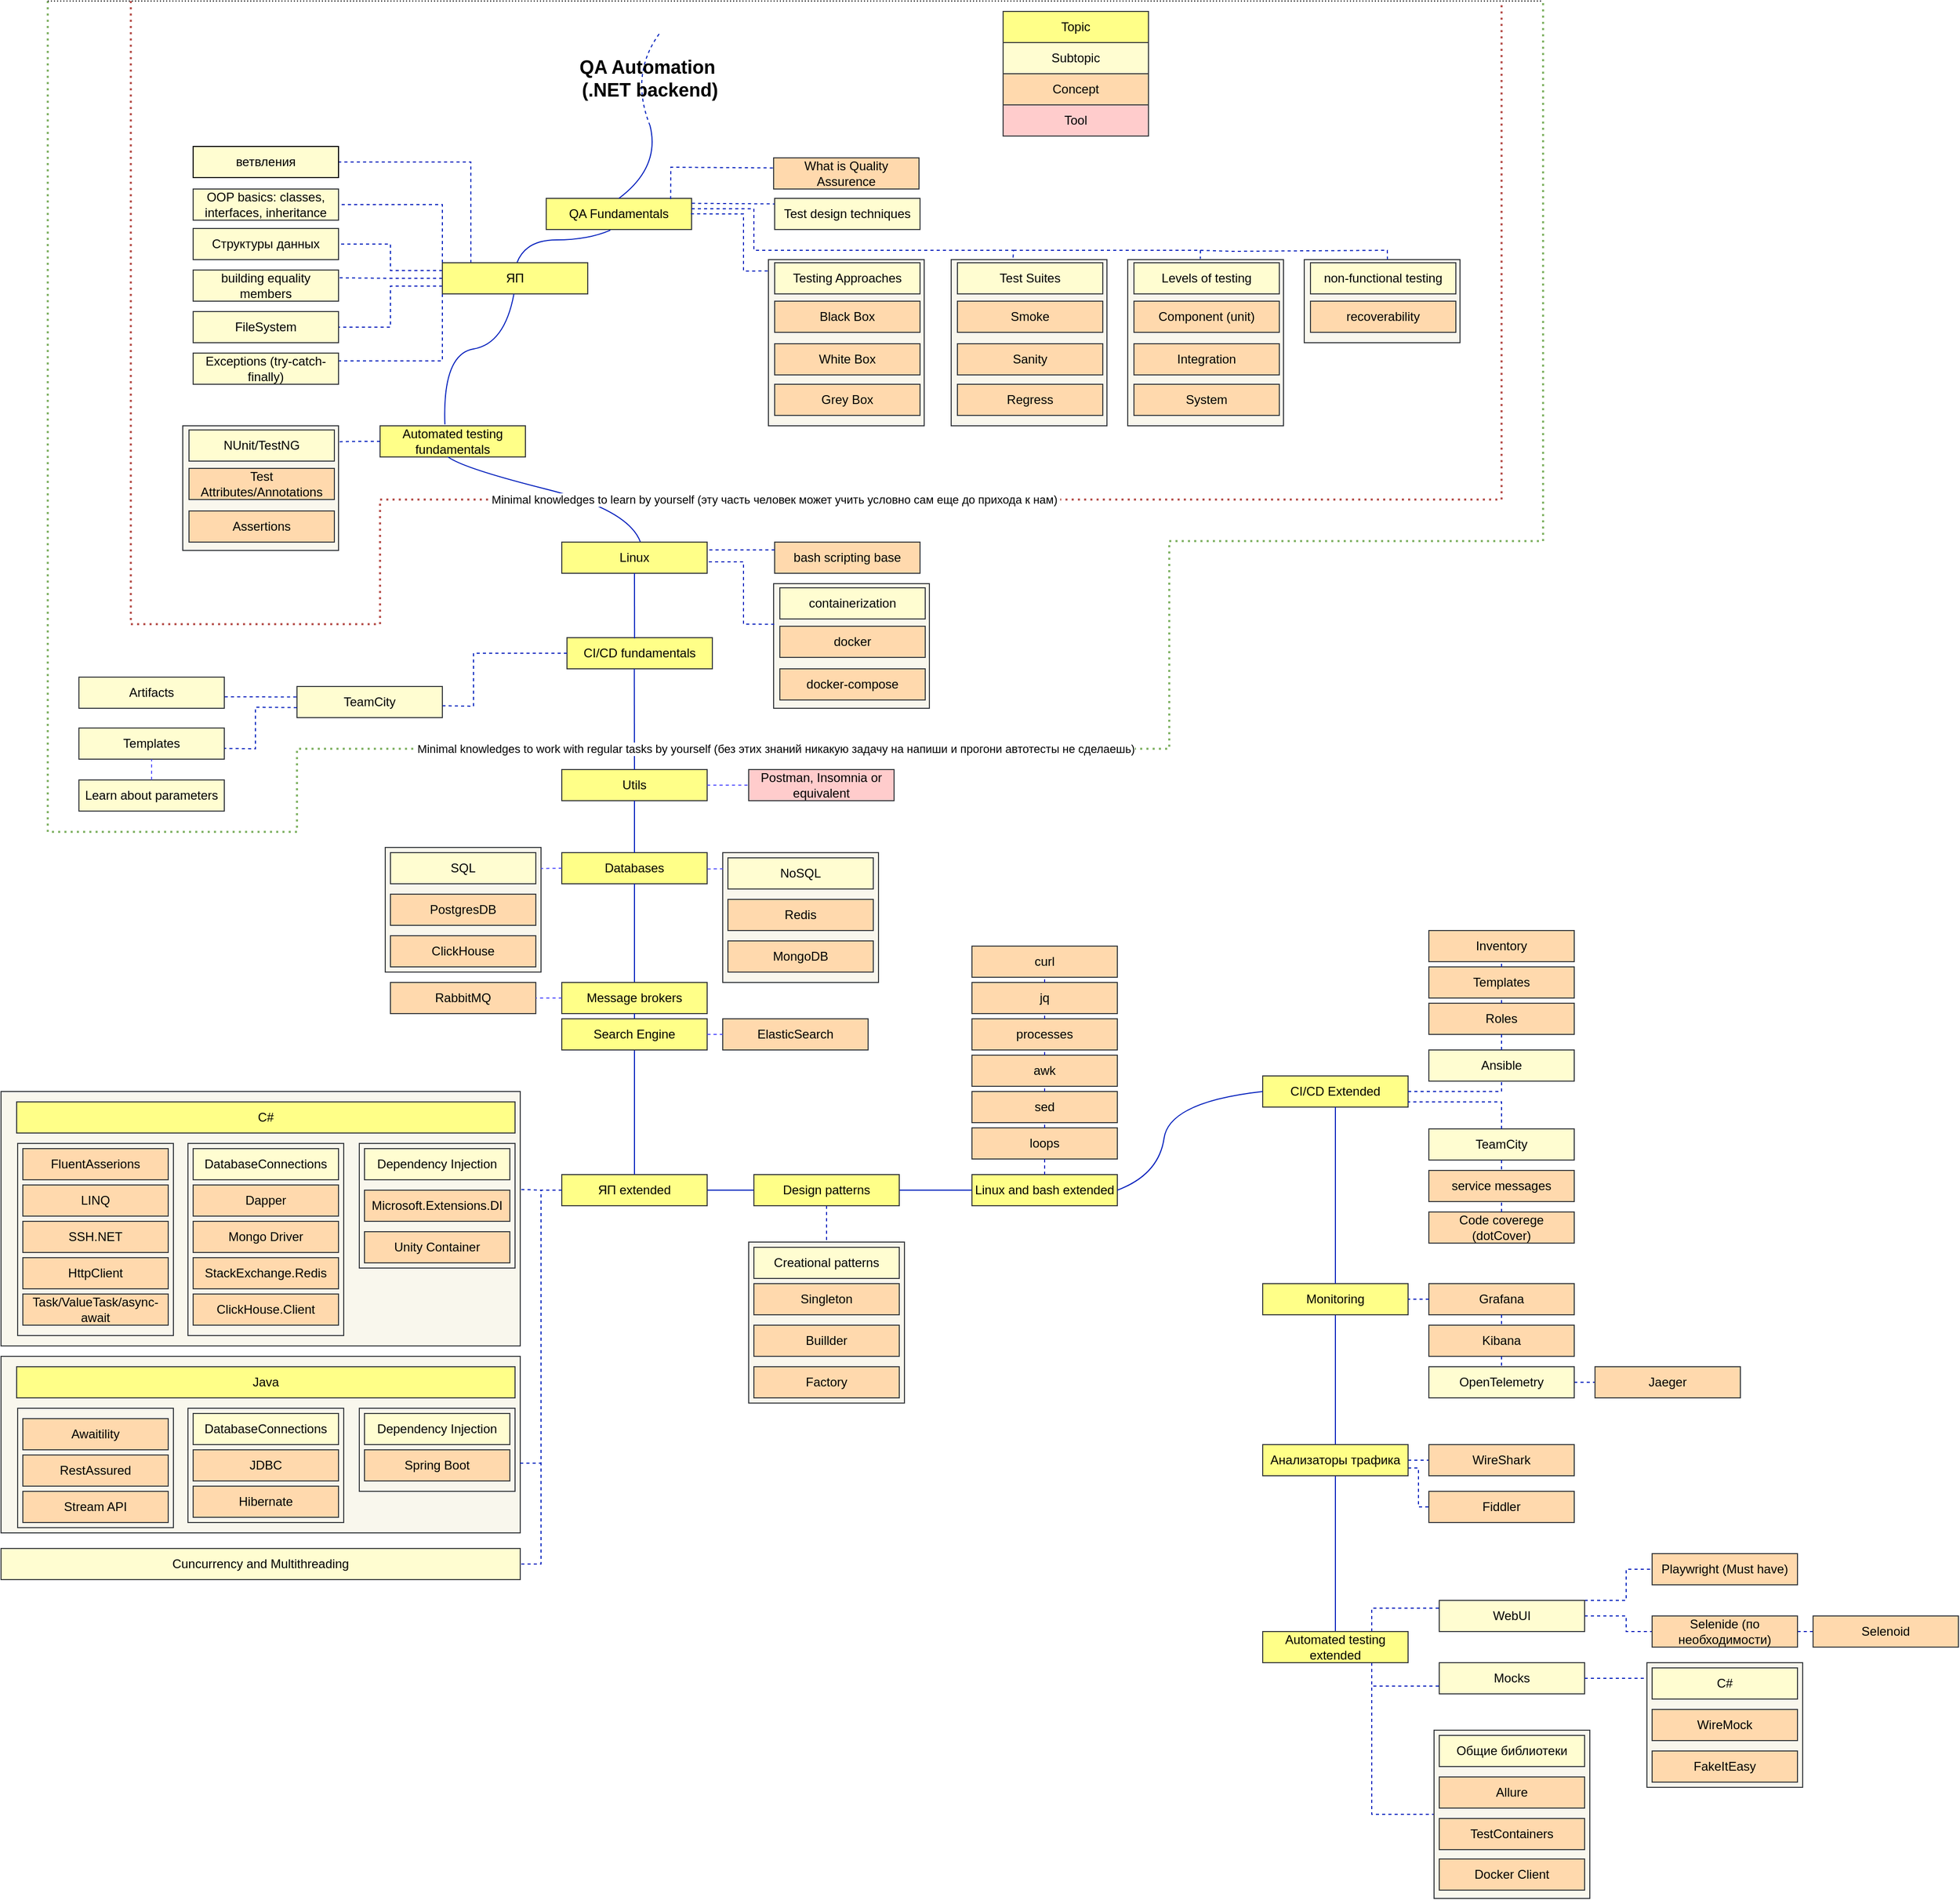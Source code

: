 <mxfile version="24.6.4" type="github">
  <diagram name="Страница — 1" id="038dbb3l91Fe1eXV_z9x">
    <mxGraphModel dx="4412" dy="3034" grid="1" gridSize="10" guides="1" tooltips="1" connect="1" arrows="1" fold="1" page="1" pageScale="1" pageWidth="827" pageHeight="1169" math="0" shadow="0">
      <root>
        <mxCell id="0" />
        <mxCell id="1" parent="0" />
        <mxCell id="SDsePdbdn5fAFQh9-pjR-7" value="" style="rounded=0;whiteSpace=wrap;html=1;fillColor=#f9f7ed;strokeColor=#36393d;" vertex="1" parent="1">
          <mxGeometry x="-325" y="1050" width="500" height="245" as="geometry" />
        </mxCell>
        <mxCell id="Lvdxp_FnBtrgvwPoA6BN-93" value="" style="rounded=0;whiteSpace=wrap;html=1;fillColor=#f9f7ed;strokeColor=#36393d;" parent="1" vertex="1">
          <mxGeometry x="395" y="1195" width="150" height="155" as="geometry" />
        </mxCell>
        <mxCell id="Lvdxp_FnBtrgvwPoA6BN-24" value="" style="rounded=0;whiteSpace=wrap;html=1;fillColor=#f9f7ed;strokeColor=#36393d;" parent="1" vertex="1">
          <mxGeometry x="370" y="820" width="150" height="125" as="geometry" />
        </mxCell>
        <mxCell id="Lvdxp_FnBtrgvwPoA6BN-23" value="" style="rounded=0;whiteSpace=wrap;html=1;fillColor=#f9f7ed;strokeColor=#36393d;" parent="1" vertex="1">
          <mxGeometry x="45" y="815" width="150" height="120" as="geometry" />
        </mxCell>
        <mxCell id="oYEo8EVfH7_cEpTYCVIL-4" value="" style="endArrow=none;html=1;curved=1;dashed=1;strokeColor=#001DBC;fillColor=#0050ef;" parent="1" edge="1">
          <mxGeometry width="50" height="50" relative="1" as="geometry">
            <mxPoint x="300" y="120" as="sourcePoint" />
            <mxPoint x="310" y="30" as="targetPoint" />
            <Array as="points">
              <mxPoint x="280" y="70" />
            </Array>
          </mxGeometry>
        </mxCell>
        <mxCell id="oYEo8EVfH7_cEpTYCVIL-1" value="Topic" style="rounded=0;whiteSpace=wrap;html=1;fillColor=#ffff88;strokeColor=#36393d;" parent="1" vertex="1">
          <mxGeometry x="640" y="10" width="140" height="30" as="geometry" />
        </mxCell>
        <mxCell id="oYEo8EVfH7_cEpTYCVIL-6" value="Subtopic" style="rounded=0;whiteSpace=wrap;html=1;fillColor=#FFFDD1;strokeColor=#36393d;" parent="1" vertex="1">
          <mxGeometry x="640" y="40" width="140" height="30" as="geometry" />
        </mxCell>
        <mxCell id="oYEo8EVfH7_cEpTYCVIL-7" value="Concept" style="rounded=0;whiteSpace=wrap;html=1;fillColor=#FFD9AD;strokeColor=#36393d;" parent="1" vertex="1">
          <mxGeometry x="640" y="70" width="140" height="30" as="geometry" />
        </mxCell>
        <mxCell id="oYEo8EVfH7_cEpTYCVIL-8" value="Tool" style="rounded=0;whiteSpace=wrap;html=1;fillColor=#ffcccc;strokeColor=#36393d;" parent="1" vertex="1">
          <mxGeometry x="640" y="100" width="140" height="30" as="geometry" />
        </mxCell>
        <mxCell id="oYEo8EVfH7_cEpTYCVIL-9" value="QA Fundamentals" style="rounded=0;whiteSpace=wrap;html=1;fillColor=#ffff88;strokeColor=#36393d;" parent="1" vertex="1">
          <mxGeometry x="200" y="190" width="140" height="30" as="geometry" />
        </mxCell>
        <mxCell id="oYEo8EVfH7_cEpTYCVIL-10" value="" style="endArrow=none;html=1;curved=1;exitX=0.5;exitY=0;exitDx=0;exitDy=0;strokeColor=#001DBC;fillColor=#0050ef;" parent="1" source="oYEo8EVfH7_cEpTYCVIL-9" edge="1">
          <mxGeometry width="50" height="50" relative="1" as="geometry">
            <mxPoint x="390" y="230" as="sourcePoint" />
            <mxPoint x="300" y="120" as="targetPoint" />
            <Array as="points">
              <mxPoint x="310" y="160" />
            </Array>
          </mxGeometry>
        </mxCell>
        <mxCell id="oYEo8EVfH7_cEpTYCVIL-11" value="&lt;b style=&quot;&quot;&gt;&lt;font style=&quot;font-size: 18px;&quot;&gt;QA Automation&amp;nbsp;&lt;br&gt;(.NET backend)&lt;/font&gt;&lt;br&gt;&lt;/b&gt;" style="text;html=1;strokeColor=none;fillColor=none;align=center;verticalAlign=middle;whiteSpace=wrap;rounded=0;" parent="1" vertex="1">
          <mxGeometry x="230" y="50" width="140" height="50" as="geometry" />
        </mxCell>
        <mxCell id="oYEo8EVfH7_cEpTYCVIL-12" value="What is Quality Assurence" style="rounded=0;whiteSpace=wrap;html=1;fillColor=#FFD9AD;strokeColor=#36393d;" parent="1" vertex="1">
          <mxGeometry x="419" y="151" width="140" height="30" as="geometry" />
        </mxCell>
        <mxCell id="oYEo8EVfH7_cEpTYCVIL-20" value="" style="rounded=0;whiteSpace=wrap;html=1;fillColor=#f9f7ed;strokeColor=#36393d;" parent="1" vertex="1">
          <mxGeometry x="414" y="249" width="150" height="160" as="geometry" />
        </mxCell>
        <mxCell id="oYEo8EVfH7_cEpTYCVIL-13" value="Testing Approaches" style="rounded=0;whiteSpace=wrap;html=1;fillColor=#FFFDD1;strokeColor=#36393d;" parent="1" vertex="1">
          <mxGeometry x="420" y="252" width="140" height="30" as="geometry" />
        </mxCell>
        <mxCell id="oYEo8EVfH7_cEpTYCVIL-14" value="White Box" style="rounded=0;whiteSpace=wrap;html=1;fillColor=#FFD9AD;strokeColor=#36393d;" parent="1" vertex="1">
          <mxGeometry x="420" y="330" width="140" height="30" as="geometry" />
        </mxCell>
        <mxCell id="oYEo8EVfH7_cEpTYCVIL-15" value="Black Box" style="rounded=0;whiteSpace=wrap;html=1;fillColor=#FFD9AD;strokeColor=#36393d;" parent="1" vertex="1">
          <mxGeometry x="420" y="289" width="140" height="30" as="geometry" />
        </mxCell>
        <mxCell id="oYEo8EVfH7_cEpTYCVIL-16" value="Grey Box" style="rounded=0;whiteSpace=wrap;html=1;fillColor=#FFD9AD;strokeColor=#36393d;" parent="1" vertex="1">
          <mxGeometry x="420" y="369" width="140" height="30" as="geometry" />
        </mxCell>
        <mxCell id="oYEo8EVfH7_cEpTYCVIL-18" value="" style="endArrow=none;html=1;strokeColor=#001DBC;dashed=1;rounded=0;exitX=0.856;exitY=0.024;exitDx=0;exitDy=0;exitPerimeter=0;entryX=0;entryY=0.324;entryDx=0;entryDy=0;entryPerimeter=0;fillColor=#0050ef;" parent="1" source="oYEo8EVfH7_cEpTYCVIL-9" target="oYEo8EVfH7_cEpTYCVIL-12" edge="1">
          <mxGeometry width="50" height="50" relative="1" as="geometry">
            <mxPoint x="333.0" y="180.0" as="sourcePoint" />
            <mxPoint x="390" y="180" as="targetPoint" />
            <Array as="points">
              <mxPoint x="320" y="160" />
            </Array>
          </mxGeometry>
        </mxCell>
        <mxCell id="oYEo8EVfH7_cEpTYCVIL-21" value="Automated testing fundamentals" style="rounded=0;whiteSpace=wrap;html=1;fillColor=#ffff88;strokeColor=#36393d;" parent="1" vertex="1">
          <mxGeometry x="40" y="409" width="140" height="30" as="geometry" />
        </mxCell>
        <mxCell id="oYEo8EVfH7_cEpTYCVIL-22" value="" style="endArrow=none;html=1;curved=1;exitX=0.513;exitY=0.003;exitDx=0;exitDy=0;strokeColor=#001DBC;entryX=0.441;entryY=1.023;entryDx=0;entryDy=0;entryPerimeter=0;exitPerimeter=0;fillColor=#0050ef;" parent="1" source="oYEo8EVfH7_cEpTYCVIL-95" target="oYEo8EVfH7_cEpTYCVIL-9" edge="1">
          <mxGeometry width="50" height="50" relative="1" as="geometry">
            <mxPoint x="70" y="270" as="sourcePoint" />
            <mxPoint x="100" y="200" as="targetPoint" />
            <Array as="points">
              <mxPoint x="180" y="230" />
              <mxPoint x="240" y="230" />
            </Array>
          </mxGeometry>
        </mxCell>
        <mxCell id="oYEo8EVfH7_cEpTYCVIL-23" value="" style="rounded=0;whiteSpace=wrap;html=1;fillColor=#f9f7ed;strokeColor=#36393d;" parent="1" vertex="1">
          <mxGeometry x="-150" y="409" width="150" height="120" as="geometry" />
        </mxCell>
        <mxCell id="oYEo8EVfH7_cEpTYCVIL-24" value="NUnit/TestNG" style="rounded=0;whiteSpace=wrap;html=1;fillColor=#FFFDD1;strokeColor=#36393d;" parent="1" vertex="1">
          <mxGeometry x="-144" y="413" width="140" height="30" as="geometry" />
        </mxCell>
        <mxCell id="oYEo8EVfH7_cEpTYCVIL-25" value="Assertions" style="rounded=0;whiteSpace=wrap;html=1;fillColor=#FFD9AD;strokeColor=#36393d;" parent="1" vertex="1">
          <mxGeometry x="-144" y="491" width="140" height="30" as="geometry" />
        </mxCell>
        <mxCell id="oYEo8EVfH7_cEpTYCVIL-26" value="Test Attributes/Annotations" style="rounded=0;whiteSpace=wrap;html=1;fillColor=#FFD9AD;strokeColor=#36393d;" parent="1" vertex="1">
          <mxGeometry x="-144" y="450" width="140" height="30" as="geometry" />
        </mxCell>
        <mxCell id="oYEo8EVfH7_cEpTYCVIL-28" value="" style="endArrow=none;html=1;exitX=0;exitY=0.5;exitDx=0;exitDy=0;strokeColor=#001DBC;entryX=0.998;entryY=0.128;entryDx=0;entryDy=0;dashed=1;entryPerimeter=0;rounded=0;fillColor=#0050ef;" parent="1" source="oYEo8EVfH7_cEpTYCVIL-21" target="oYEo8EVfH7_cEpTYCVIL-23" edge="1">
          <mxGeometry width="50" height="50" relative="1" as="geometry">
            <mxPoint x="340" y="324" as="sourcePoint" />
            <mxPoint x="414" y="362" as="targetPoint" />
            <Array as="points">
              <mxPoint x="20" y="424" />
            </Array>
          </mxGeometry>
        </mxCell>
        <mxCell id="oYEo8EVfH7_cEpTYCVIL-34" value="" style="endArrow=none;html=1;curved=1;strokeColor=#001DBC;entryX=0.467;entryY=0.997;entryDx=0;entryDy=0;entryPerimeter=0;exitX=0.542;exitY=0.013;exitDx=0;exitDy=0;exitPerimeter=0;fillColor=#0050ef;" parent="1" source="oYEo8EVfH7_cEpTYCVIL-51" target="oYEo8EVfH7_cEpTYCVIL-21" edge="1">
          <mxGeometry width="50" height="50" relative="1" as="geometry">
            <mxPoint x="210" y="490" as="sourcePoint" />
            <mxPoint x="262" y="390" as="targetPoint" />
            <Array as="points">
              <mxPoint x="280" y="490" />
              <mxPoint x="120" y="450" />
            </Array>
          </mxGeometry>
        </mxCell>
        <mxCell id="oYEo8EVfH7_cEpTYCVIL-35" value="Utils" style="rounded=0;whiteSpace=wrap;html=1;fillColor=#ffff88;strokeColor=#36393d;" parent="1" vertex="1">
          <mxGeometry x="215" y="740" width="140" height="30" as="geometry" />
        </mxCell>
        <mxCell id="oYEo8EVfH7_cEpTYCVIL-36" value="Postman, Insomnia or equivalent" style="rounded=0;whiteSpace=wrap;html=1;fillColor=#ffcccc;strokeColor=#36393d;" parent="1" vertex="1">
          <mxGeometry x="395" y="740" width="140" height="30" as="geometry" />
        </mxCell>
        <mxCell id="oYEo8EVfH7_cEpTYCVIL-38" value="" style="endArrow=none;html=1;curved=1;exitX=1;exitY=0.5;exitDx=0;exitDy=0;strokeColor=#504dfe;dashed=1;entryX=0;entryY=0.5;entryDx=0;entryDy=0;" parent="1" source="oYEo8EVfH7_cEpTYCVIL-35" target="oYEo8EVfH7_cEpTYCVIL-36" edge="1">
          <mxGeometry width="50" height="50" relative="1" as="geometry">
            <mxPoint x="361" y="732" as="sourcePoint" />
            <mxPoint x="415" y="755" as="targetPoint" />
            <Array as="points" />
          </mxGeometry>
        </mxCell>
        <mxCell id="oYEo8EVfH7_cEpTYCVIL-40" value="CI/CD fundamentals" style="rounded=0;whiteSpace=wrap;html=1;fillColor=#ffff88;strokeColor=#36393d;" parent="1" vertex="1">
          <mxGeometry x="220" y="613" width="140" height="30" as="geometry" />
        </mxCell>
        <mxCell id="oYEo8EVfH7_cEpTYCVIL-41" value="TeamCity" style="rounded=0;whiteSpace=wrap;html=1;fillColor=#FFFDD1;strokeColor=#36393d;" parent="1" vertex="1">
          <mxGeometry x="-40" y="660" width="140" height="30" as="geometry" />
        </mxCell>
        <mxCell id="oYEo8EVfH7_cEpTYCVIL-42" value="Templates" style="rounded=0;whiteSpace=wrap;html=1;fillColor=#FFFDD1;strokeColor=#36393d;" parent="1" vertex="1">
          <mxGeometry x="-250" y="700" width="140" height="30" as="geometry" />
        </mxCell>
        <mxCell id="oYEo8EVfH7_cEpTYCVIL-43" value="Learn about parameters" style="rounded=0;whiteSpace=wrap;html=1;fillColor=#FFFDD1;strokeColor=#36393d;" parent="1" vertex="1">
          <mxGeometry x="-250" y="750" width="140" height="30" as="geometry" />
        </mxCell>
        <mxCell id="oYEo8EVfH7_cEpTYCVIL-44" value="" style="endArrow=none;html=1;strokeColor=#001DBC;dashed=1;entryX=1.002;entryY=0.62;entryDx=0;entryDy=0;entryPerimeter=0;rounded=0;fillColor=#0050ef;" parent="1" source="oYEo8EVfH7_cEpTYCVIL-40" target="oYEo8EVfH7_cEpTYCVIL-41" edge="1">
          <mxGeometry width="50" height="50" relative="1" as="geometry">
            <mxPoint x="220" y="630" as="sourcePoint" />
            <mxPoint x="599" y="725" as="targetPoint" />
            <Array as="points">
              <mxPoint x="130" y="628" />
              <mxPoint x="130" y="679" />
            </Array>
          </mxGeometry>
        </mxCell>
        <mxCell id="oYEo8EVfH7_cEpTYCVIL-46" value="" style="endArrow=none;html=1;strokeColor=#001DBC;dashed=1;entryX=1.002;entryY=0.655;entryDx=0;entryDy=0;exitX=-0.001;exitY=0.678;exitDx=0;exitDy=0;exitPerimeter=0;entryPerimeter=0;rounded=0;fillColor=#0050ef;" parent="1" source="oYEo8EVfH7_cEpTYCVIL-41" target="oYEo8EVfH7_cEpTYCVIL-42" edge="1">
          <mxGeometry width="50" height="50" relative="1" as="geometry">
            <mxPoint x="739" y="726" as="sourcePoint" />
            <mxPoint x="609" y="735" as="targetPoint" />
            <Array as="points">
              <mxPoint x="-80" y="680" />
              <mxPoint x="-80" y="720" />
            </Array>
          </mxGeometry>
        </mxCell>
        <mxCell id="oYEo8EVfH7_cEpTYCVIL-47" value="" style="endArrow=none;html=1;curved=1;strokeColor=#504dfe;dashed=1;entryX=0.5;entryY=1;entryDx=0;entryDy=0;exitX=0.5;exitY=0;exitDx=0;exitDy=0;" parent="1" source="oYEo8EVfH7_cEpTYCVIL-43" target="oYEo8EVfH7_cEpTYCVIL-42" edge="1">
          <mxGeometry width="50" height="50" relative="1" as="geometry">
            <mxPoint x="708" y="775" as="sourcePoint" />
            <mxPoint x="739" y="775" as="targetPoint" />
            <Array as="points" />
          </mxGeometry>
        </mxCell>
        <mxCell id="oYEo8EVfH7_cEpTYCVIL-51" value="Linux" style="rounded=0;whiteSpace=wrap;html=1;fillColor=#ffff88;strokeColor=#36393d;" parent="1" vertex="1">
          <mxGeometry x="215" y="521" width="140" height="30" as="geometry" />
        </mxCell>
        <mxCell id="oYEo8EVfH7_cEpTYCVIL-54" value="bash scripting base" style="rounded=0;whiteSpace=wrap;html=1;fillColor=#FFD9AD;strokeColor=#36393d;" parent="1" vertex="1">
          <mxGeometry x="420" y="521" width="140" height="30" as="geometry" />
        </mxCell>
        <mxCell id="oYEo8EVfH7_cEpTYCVIL-56" value="" style="rounded=0;whiteSpace=wrap;html=1;fillColor=#f9f7ed;strokeColor=#36393d;" parent="1" vertex="1">
          <mxGeometry x="419" y="561" width="150" height="120" as="geometry" />
        </mxCell>
        <mxCell id="oYEo8EVfH7_cEpTYCVIL-57" value="containerization" style="rounded=0;whiteSpace=wrap;html=1;fillColor=#FFFDD1;strokeColor=#36393d;" parent="1" vertex="1">
          <mxGeometry x="425" y="565" width="140" height="30" as="geometry" />
        </mxCell>
        <mxCell id="oYEo8EVfH7_cEpTYCVIL-58" value="docker-compose" style="rounded=0;whiteSpace=wrap;html=1;fillColor=#FFD9AD;strokeColor=#36393d;" parent="1" vertex="1">
          <mxGeometry x="425" y="643" width="140" height="30" as="geometry" />
        </mxCell>
        <mxCell id="oYEo8EVfH7_cEpTYCVIL-59" value="docker" style="rounded=0;whiteSpace=wrap;html=1;fillColor=#FFD9AD;strokeColor=#36393d;" parent="1" vertex="1">
          <mxGeometry x="425" y="602" width="140" height="30" as="geometry" />
        </mxCell>
        <mxCell id="oYEo8EVfH7_cEpTYCVIL-60" value="" style="endArrow=none;html=1;strokeColor=#001DBC;dashed=1;rounded=0;entryX=1.002;entryY=0.634;entryDx=0;entryDy=0;exitX=0.004;exitY=0.326;exitDx=0;exitDy=0;exitPerimeter=0;entryPerimeter=0;fillColor=#0050ef;" parent="1" source="oYEo8EVfH7_cEpTYCVIL-56" target="oYEo8EVfH7_cEpTYCVIL-51" edge="1">
          <mxGeometry width="50" height="50" relative="1" as="geometry">
            <mxPoint x="420" y="600" as="sourcePoint" />
            <mxPoint x="205" y="511" as="targetPoint" />
            <Array as="points">
              <mxPoint x="390" y="600" />
              <mxPoint x="390" y="540" />
            </Array>
          </mxGeometry>
        </mxCell>
        <mxCell id="oYEo8EVfH7_cEpTYCVIL-62" value="" style="endArrow=none;html=1;exitX=0.995;exitY=0.497;exitDx=0;exitDy=0;strokeColor=#001DBC;entryX=-0.001;entryY=0.068;entryDx=0;entryDy=0;dashed=1;entryPerimeter=0;rounded=0;exitPerimeter=0;fillColor=#0050ef;" parent="1" source="oYEo8EVfH7_cEpTYCVIL-9" target="oYEo8EVfH7_cEpTYCVIL-20" edge="1">
          <mxGeometry width="50" height="50" relative="1" as="geometry">
            <mxPoint x="340" y="205" as="sourcePoint" />
            <mxPoint x="414" y="243" as="targetPoint" />
            <Array as="points">
              <mxPoint x="390" y="205" />
              <mxPoint x="390" y="260" />
            </Array>
          </mxGeometry>
        </mxCell>
        <mxCell id="oYEo8EVfH7_cEpTYCVIL-65" value="" style="rounded=0;whiteSpace=wrap;html=1;fillColor=#f9f7ed;strokeColor=#36393d;" parent="1" vertex="1">
          <mxGeometry x="760" y="249" width="150" height="160" as="geometry" />
        </mxCell>
        <mxCell id="oYEo8EVfH7_cEpTYCVIL-66" value="Levels of testing" style="rounded=0;whiteSpace=wrap;html=1;fillColor=#FFFDD1;strokeColor=#36393d;" parent="1" vertex="1">
          <mxGeometry x="766" y="252" width="140" height="30" as="geometry" />
        </mxCell>
        <mxCell id="oYEo8EVfH7_cEpTYCVIL-67" value="Integration" style="rounded=0;whiteSpace=wrap;html=1;fillColor=#FFD9AD;strokeColor=#36393d;" parent="1" vertex="1">
          <mxGeometry x="766" y="330" width="140" height="30" as="geometry" />
        </mxCell>
        <mxCell id="oYEo8EVfH7_cEpTYCVIL-68" value="Component (unit)" style="rounded=0;whiteSpace=wrap;html=1;fillColor=#FFD9AD;strokeColor=#36393d;" parent="1" vertex="1">
          <mxGeometry x="766" y="289" width="140" height="30" as="geometry" />
        </mxCell>
        <mxCell id="oYEo8EVfH7_cEpTYCVIL-69" value="System" style="rounded=0;whiteSpace=wrap;html=1;fillColor=#FFD9AD;strokeColor=#36393d;" parent="1" vertex="1">
          <mxGeometry x="766" y="369" width="140" height="30" as="geometry" />
        </mxCell>
        <mxCell id="oYEo8EVfH7_cEpTYCVIL-73" value="" style="rounded=0;whiteSpace=wrap;html=1;fillColor=#f9f7ed;strokeColor=#36393d;" parent="1" vertex="1">
          <mxGeometry x="590" y="249" width="150" height="160" as="geometry" />
        </mxCell>
        <mxCell id="oYEo8EVfH7_cEpTYCVIL-74" value="Test Suites" style="rounded=0;whiteSpace=wrap;html=1;fillColor=#FFFDD1;strokeColor=#36393d;" parent="1" vertex="1">
          <mxGeometry x="596" y="252" width="140" height="30" as="geometry" />
        </mxCell>
        <mxCell id="oYEo8EVfH7_cEpTYCVIL-75" value="Sanity" style="rounded=0;whiteSpace=wrap;html=1;fillColor=#FFD9AD;strokeColor=#36393d;" parent="1" vertex="1">
          <mxGeometry x="596" y="330" width="140" height="30" as="geometry" />
        </mxCell>
        <mxCell id="oYEo8EVfH7_cEpTYCVIL-76" value="Smoke" style="rounded=0;whiteSpace=wrap;html=1;fillColor=#FFD9AD;strokeColor=#36393d;" parent="1" vertex="1">
          <mxGeometry x="596" y="289" width="140" height="30" as="geometry" />
        </mxCell>
        <mxCell id="oYEo8EVfH7_cEpTYCVIL-77" value="Regress" style="rounded=0;whiteSpace=wrap;html=1;fillColor=#FFD9AD;strokeColor=#36393d;" parent="1" vertex="1">
          <mxGeometry x="596" y="369" width="140" height="30" as="geometry" />
        </mxCell>
        <mxCell id="oYEo8EVfH7_cEpTYCVIL-78" value="Test design techniques" style="rounded=0;whiteSpace=wrap;html=1;fillColor=#FFFDD1;strokeColor=#36393d;" parent="1" vertex="1">
          <mxGeometry x="420" y="190" width="140" height="30" as="geometry" />
        </mxCell>
        <mxCell id="oYEo8EVfH7_cEpTYCVIL-79" value="" style="endArrow=none;html=1;strokeColor=#001DBC;dashed=1;rounded=0;exitX=1.002;exitY=0.159;exitDx=0;exitDy=0;exitPerimeter=0;entryX=-0.002;entryY=0.178;entryDx=0;entryDy=0;entryPerimeter=0;fillColor=#0050ef;" parent="1" source="oYEo8EVfH7_cEpTYCVIL-9" target="oYEo8EVfH7_cEpTYCVIL-78" edge="1">
          <mxGeometry width="50" height="50" relative="1" as="geometry">
            <mxPoint x="328" y="199" as="sourcePoint" />
            <mxPoint x="430" y="161" as="targetPoint" />
            <Array as="points">
              <mxPoint x="370" y="195" />
            </Array>
          </mxGeometry>
        </mxCell>
        <mxCell id="oYEo8EVfH7_cEpTYCVIL-80" value="" style="rounded=0;whiteSpace=wrap;html=1;fillColor=#f9f7ed;strokeColor=#36393d;" parent="1" vertex="1">
          <mxGeometry x="930" y="249" width="150" height="80" as="geometry" />
        </mxCell>
        <mxCell id="oYEo8EVfH7_cEpTYCVIL-81" value="non-functional testing" style="rounded=0;whiteSpace=wrap;html=1;fillColor=#FFFDD1;strokeColor=#36393d;" parent="1" vertex="1">
          <mxGeometry x="936" y="252" width="140" height="30" as="geometry" />
        </mxCell>
        <mxCell id="oYEo8EVfH7_cEpTYCVIL-83" value="recoverability" style="rounded=0;whiteSpace=wrap;html=1;fillColor=#FFD9AD;strokeColor=#36393d;" parent="1" vertex="1">
          <mxGeometry x="936" y="289" width="140" height="30" as="geometry" />
        </mxCell>
        <mxCell id="oYEo8EVfH7_cEpTYCVIL-88" value="" style="endArrow=none;html=1;exitX=0.995;exitY=0.497;exitDx=0;exitDy=0;strokeColor=#001DBC;dashed=1;rounded=0;exitPerimeter=0;entryX=0.397;entryY=-0.004;entryDx=0;entryDy=0;entryPerimeter=0;fillColor=#0050ef;" parent="1" target="oYEo8EVfH7_cEpTYCVIL-73" edge="1">
          <mxGeometry width="50" height="50" relative="1" as="geometry">
            <mxPoint x="340" y="200" as="sourcePoint" />
            <mxPoint x="650" y="220" as="targetPoint" />
            <Array as="points">
              <mxPoint x="400" y="200" />
              <mxPoint x="400" y="240" />
              <mxPoint x="650" y="240" />
            </Array>
          </mxGeometry>
        </mxCell>
        <mxCell id="oYEo8EVfH7_cEpTYCVIL-92" value="" style="endArrow=none;html=1;strokeColor=#001DBC;dashed=1;rounded=0;entryX=0.466;entryY=-0.005;entryDx=0;entryDy=0;entryPerimeter=0;fillColor=#0050ef;" parent="1" target="oYEo8EVfH7_cEpTYCVIL-65" edge="1">
          <mxGeometry width="50" height="50" relative="1" as="geometry">
            <mxPoint x="650" y="240" as="sourcePoint" />
            <mxPoint x="830" y="240" as="targetPoint" />
            <Array as="points">
              <mxPoint x="680" y="240" />
              <mxPoint x="830" y="240" />
            </Array>
          </mxGeometry>
        </mxCell>
        <mxCell id="oYEo8EVfH7_cEpTYCVIL-93" value="" style="endArrow=none;html=1;strokeColor=#001DBC;dashed=1;rounded=0;entryX=0.534;entryY=-0.004;entryDx=0;entryDy=0;entryPerimeter=0;fillColor=#0050ef;" parent="1" target="oYEo8EVfH7_cEpTYCVIL-80" edge="1">
          <mxGeometry width="50" height="50" relative="1" as="geometry">
            <mxPoint x="830" y="240" as="sourcePoint" />
            <mxPoint x="1010" y="249" as="targetPoint" />
            <Array as="points">
              <mxPoint x="860" y="241" />
              <mxPoint x="1010" y="240" />
            </Array>
          </mxGeometry>
        </mxCell>
        <mxCell id="orM7qAFtDKl0y4SdqDhj-3" style="edgeStyle=orthogonalEdgeStyle;rounded=0;orthogonalLoop=1;jettySize=auto;html=1;entryX=1;entryY=0.25;entryDx=0;entryDy=0;endArrow=none;endFill=0;dashed=1;fillColor=#0050ef;strokeColor=#001DBC;" parent="1" source="oYEo8EVfH7_cEpTYCVIL-95" target="oYEo8EVfH7_cEpTYCVIL-99" edge="1">
          <mxGeometry relative="1" as="geometry" />
        </mxCell>
        <mxCell id="orM7qAFtDKl0y4SdqDhj-4" style="edgeStyle=orthogonalEdgeStyle;rounded=0;orthogonalLoop=1;jettySize=auto;html=1;exitX=0;exitY=1;exitDx=0;exitDy=0;entryX=1;entryY=0.25;entryDx=0;entryDy=0;endArrow=none;endFill=0;dashed=1;fillColor=#0050ef;strokeColor=#001DBC;" parent="1" source="oYEo8EVfH7_cEpTYCVIL-95" target="orM7qAFtDKl0y4SdqDhj-2" edge="1">
          <mxGeometry relative="1" as="geometry" />
        </mxCell>
        <mxCell id="orM7qAFtDKl0y4SdqDhj-5" style="edgeStyle=orthogonalEdgeStyle;rounded=0;orthogonalLoop=1;jettySize=auto;html=1;exitX=0;exitY=0;exitDx=0;exitDy=0;entryX=1;entryY=0.5;entryDx=0;entryDy=0;endArrow=none;endFill=0;dashed=1;fillColor=#0050ef;strokeColor=#001DBC;" parent="1" source="oYEo8EVfH7_cEpTYCVIL-95" target="oYEo8EVfH7_cEpTYCVIL-98" edge="1">
          <mxGeometry relative="1" as="geometry" />
        </mxCell>
        <mxCell id="orM7qAFtDKl0y4SdqDhj-6" style="edgeStyle=orthogonalEdgeStyle;rounded=0;orthogonalLoop=1;jettySize=auto;html=1;exitX=0;exitY=0.25;exitDx=0;exitDy=0;entryX=1;entryY=0.5;entryDx=0;entryDy=0;endArrow=none;endFill=0;dashed=1;fillColor=#0050ef;strokeColor=#001DBC;" parent="1" source="oYEo8EVfH7_cEpTYCVIL-95" target="oYEo8EVfH7_cEpTYCVIL-97" edge="1">
          <mxGeometry relative="1" as="geometry" />
        </mxCell>
        <mxCell id="orM7qAFtDKl0y4SdqDhj-7" style="edgeStyle=orthogonalEdgeStyle;rounded=0;orthogonalLoop=1;jettySize=auto;html=1;exitX=0;exitY=0.75;exitDx=0;exitDy=0;entryX=1;entryY=0.5;entryDx=0;entryDy=0;endArrow=none;endFill=0;dashed=1;fillColor=#0050ef;strokeColor=#001DBC;" parent="1" source="oYEo8EVfH7_cEpTYCVIL-95" target="oYEo8EVfH7_cEpTYCVIL-110" edge="1">
          <mxGeometry relative="1" as="geometry" />
        </mxCell>
        <mxCell id="SDsePdbdn5fAFQh9-pjR-2" value="" style="edgeStyle=orthogonalEdgeStyle;rounded=0;orthogonalLoop=1;jettySize=auto;html=1;endArrow=none;endFill=0;dashed=1;fillColor=#0050ef;strokeColor=#001DBC;exitX=0.196;exitY=0.007;exitDx=0;exitDy=0;exitPerimeter=0;entryX=1;entryY=0.5;entryDx=0;entryDy=0;" edge="1" parent="1" source="oYEo8EVfH7_cEpTYCVIL-95" target="SDsePdbdn5fAFQh9-pjR-1">
          <mxGeometry relative="1" as="geometry">
            <Array as="points">
              <mxPoint x="127" y="155" />
            </Array>
          </mxGeometry>
        </mxCell>
        <mxCell id="oYEo8EVfH7_cEpTYCVIL-95" value="ЯП" style="rounded=0;whiteSpace=wrap;html=1;fillColor=#ffff88;strokeColor=#36393d;" parent="1" vertex="1">
          <mxGeometry x="100" y="252" width="140" height="30" as="geometry" />
        </mxCell>
        <mxCell id="oYEo8EVfH7_cEpTYCVIL-97" value="Структуры данных" style="rounded=0;whiteSpace=wrap;html=1;fillColor=#FFFDD1;strokeColor=#36393d;" parent="1" vertex="1">
          <mxGeometry x="-140" y="219" width="140" height="30" as="geometry" />
        </mxCell>
        <mxCell id="oYEo8EVfH7_cEpTYCVIL-98" value="OOP basics: сlasses, interfaces,&amp;nbsp;inheritance" style="rounded=0;whiteSpace=wrap;html=1;fillColor=#FFFDD1;strokeColor=#36393d;" parent="1" vertex="1">
          <mxGeometry x="-140" y="181" width="140" height="30" as="geometry" />
        </mxCell>
        <mxCell id="oYEo8EVfH7_cEpTYCVIL-99" value="building equality members" style="rounded=0;whiteSpace=wrap;html=1;fillColor=#FFFDD1;strokeColor=#36393d;" parent="1" vertex="1">
          <mxGeometry x="-140" y="259" width="140" height="30" as="geometry" />
        </mxCell>
        <mxCell id="oYEo8EVfH7_cEpTYCVIL-100" value="" style="endArrow=none;html=1;curved=1;exitX=0.446;exitY=-0.044;exitDx=0;exitDy=0;strokeColor=#001DBC;exitPerimeter=0;entryX=0.492;entryY=1.006;entryDx=0;entryDy=0;entryPerimeter=0;fillColor=#0050ef;" parent="1" source="oYEo8EVfH7_cEpTYCVIL-21" target="oYEo8EVfH7_cEpTYCVIL-95" edge="1">
          <mxGeometry width="50" height="50" relative="1" as="geometry">
            <mxPoint x="64" y="348" as="sourcePoint" />
            <mxPoint x="180" y="290" as="targetPoint" />
            <Array as="points">
              <mxPoint x="100" y="340" />
              <mxPoint x="160" y="330" />
            </Array>
          </mxGeometry>
        </mxCell>
        <mxCell id="oYEo8EVfH7_cEpTYCVIL-110" value="FileSystem" style="rounded=0;whiteSpace=wrap;html=1;fillColor=#FFFDD1;strokeColor=#36393d;" parent="1" vertex="1">
          <mxGeometry x="-140" y="299" width="140" height="30" as="geometry" />
        </mxCell>
        <mxCell id="oYEo8EVfH7_cEpTYCVIL-115" value="Artifacts" style="rounded=0;whiteSpace=wrap;html=1;fillColor=#FFFDD1;strokeColor=#36393d;" parent="1" vertex="1">
          <mxGeometry x="-250" y="651" width="140" height="30" as="geometry" />
        </mxCell>
        <mxCell id="oYEo8EVfH7_cEpTYCVIL-116" value="" style="endArrow=none;html=1;curved=1;strokeColor=#001DBC;dashed=1;entryX=-0.002;entryY=0.338;entryDx=0;entryDy=0;exitX=1.003;exitY=0.632;exitDx=0;exitDy=0;entryPerimeter=0;exitPerimeter=0;fillColor=#0050ef;" parent="1" source="oYEo8EVfH7_cEpTYCVIL-115" target="oYEo8EVfH7_cEpTYCVIL-41" edge="1">
          <mxGeometry width="50" height="50" relative="1" as="geometry">
            <mxPoint x="-174" y="760" as="sourcePoint" />
            <mxPoint x="-174" y="740" as="targetPoint" />
            <Array as="points" />
          </mxGeometry>
        </mxCell>
        <mxCell id="oYEo8EVfH7_cEpTYCVIL-118" value="" style="endArrow=none;html=1;curved=1;strokeColor=#001DBC;entryX=0.5;entryY=1;entryDx=0;entryDy=0;exitX=0.465;exitY=0.023;exitDx=0;exitDy=0;exitPerimeter=0;fillColor=#0050ef;" parent="1" source="oYEo8EVfH7_cEpTYCVIL-40" target="oYEo8EVfH7_cEpTYCVIL-51" edge="1">
          <mxGeometry width="50" height="50" relative="1" as="geometry">
            <mxPoint x="290" y="610" as="sourcePoint" />
            <mxPoint x="115" y="449" as="targetPoint" />
            <Array as="points" />
          </mxGeometry>
        </mxCell>
        <mxCell id="oYEo8EVfH7_cEpTYCVIL-119" value="" style="endArrow=none;html=1;curved=1;strokeColor=#001DBC;entryX=0.5;entryY=1;entryDx=0;entryDy=0;exitX=0.5;exitY=0;exitDx=0;exitDy=0;fillColor=#0050ef;" parent="1" source="oYEo8EVfH7_cEpTYCVIL-35" edge="1">
          <mxGeometry width="50" height="50" relative="1" as="geometry">
            <mxPoint x="284.83" y="706" as="sourcePoint" />
            <mxPoint x="284.83" y="643" as="targetPoint" />
            <Array as="points" />
          </mxGeometry>
        </mxCell>
        <mxCell id="oYEo8EVfH7_cEpTYCVIL-117" value="Minimal knowledges to work with regular tasks by yourself (без этих знаний никакую задачу на напиши и прогони автотесты не сделаешь)" style="endArrow=none;dashed=1;html=1;strokeWidth=2;rounded=0;strokeColor=#82b366;fillColor=#d5e8d4;dashPattern=1 2;" parent="1" edge="1">
          <mxGeometry x="0.04" width="50" height="50" relative="1" as="geometry">
            <mxPoint x="-280" as="sourcePoint" />
            <mxPoint x="1160" as="targetPoint" />
            <Array as="points">
              <mxPoint x="-280" y="800" />
              <mxPoint x="-40" y="800" />
              <mxPoint x="-40" y="720" />
              <mxPoint x="640" y="720" />
              <mxPoint x="800" y="720" />
              <mxPoint x="800" y="520" />
              <mxPoint x="1160" y="520" />
            </Array>
            <mxPoint as="offset" />
          </mxGeometry>
        </mxCell>
        <mxCell id="oYEo8EVfH7_cEpTYCVIL-114" value="Minimal knowledges to learn by yourself (эту часть человек может учить условно сам еще до прихода к нам)&amp;nbsp;" style="endArrow=none;dashed=1;html=1;strokeWidth=2;rounded=0;strokeColor=#b85450;fillColor=#f8cecc;dashPattern=1 2;" parent="1" edge="1">
          <mxGeometry x="0.064" width="50" height="50" relative="1" as="geometry">
            <mxPoint x="-200" as="sourcePoint" />
            <mxPoint x="1120" as="targetPoint" />
            <Array as="points">
              <mxPoint x="-200" y="600" />
              <mxPoint x="40" y="600" />
              <mxPoint x="40" y="480" />
              <mxPoint x="1120" y="480" />
            </Array>
            <mxPoint as="offset" />
          </mxGeometry>
        </mxCell>
        <mxCell id="oYEo8EVfH7_cEpTYCVIL-120" value="" style="endArrow=none;html=1;curved=1;exitX=0;exitY=0.25;exitDx=0;exitDy=0;strokeColor=#001DBC;dashed=1;entryX=1;entryY=0.25;entryDx=0;entryDy=0;fillColor=#0050ef;" parent="1" source="oYEo8EVfH7_cEpTYCVIL-54" target="oYEo8EVfH7_cEpTYCVIL-51" edge="1">
          <mxGeometry width="50" height="50" relative="1" as="geometry">
            <mxPoint x="174" y="535.71" as="sourcePoint" />
            <mxPoint x="350" y="540" as="targetPoint" />
            <Array as="points" />
          </mxGeometry>
        </mxCell>
        <mxCell id="oYEo8EVfH7_cEpTYCVIL-121" value="" style="endArrow=none;html=1;rounded=0;dashed=1;dashPattern=1 2;" parent="1" edge="1">
          <mxGeometry width="50" height="50" relative="1" as="geometry">
            <mxPoint x="-280" as="sourcePoint" />
            <mxPoint x="1160" as="targetPoint" />
          </mxGeometry>
        </mxCell>
        <mxCell id="Lvdxp_FnBtrgvwPoA6BN-1" value="Databases" style="rounded=0;whiteSpace=wrap;html=1;fillColor=#ffff88;strokeColor=#36393d;" parent="1" vertex="1">
          <mxGeometry x="215" y="820" width="140" height="30" as="geometry" />
        </mxCell>
        <mxCell id="Lvdxp_FnBtrgvwPoA6BN-2" value="SQL" style="rounded=0;whiteSpace=wrap;html=1;fillColor=#FFFDD1;strokeColor=#36393d;" parent="1" vertex="1">
          <mxGeometry x="50" y="820" width="140" height="30" as="geometry" />
        </mxCell>
        <mxCell id="Lvdxp_FnBtrgvwPoA6BN-3" value="NoSQL" style="rounded=0;whiteSpace=wrap;html=1;fillColor=#FFFDD1;strokeColor=#36393d;" parent="1" vertex="1">
          <mxGeometry x="375" y="825" width="140" height="30" as="geometry" />
        </mxCell>
        <mxCell id="Lvdxp_FnBtrgvwPoA6BN-9" value="PostgresDB" style="rounded=0;whiteSpace=wrap;html=1;fillColor=#FFD9AD;strokeColor=#36393d;" parent="1" vertex="1">
          <mxGeometry x="50" y="860" width="140" height="30" as="geometry" />
        </mxCell>
        <mxCell id="Lvdxp_FnBtrgvwPoA6BN-10" value="ClickHouse" style="rounded=0;whiteSpace=wrap;html=1;fillColor=#FFD9AD;strokeColor=#36393d;" parent="1" vertex="1">
          <mxGeometry x="50" y="900" width="140" height="30" as="geometry" />
        </mxCell>
        <mxCell id="Lvdxp_FnBtrgvwPoA6BN-11" value="Redis" style="rounded=0;whiteSpace=wrap;html=1;fillColor=#FFD9AD;strokeColor=#36393d;" parent="1" vertex="1">
          <mxGeometry x="375" y="865" width="140" height="30" as="geometry" />
        </mxCell>
        <mxCell id="Lvdxp_FnBtrgvwPoA6BN-12" value="MongoDB" style="rounded=0;whiteSpace=wrap;html=1;fillColor=#FFD9AD;strokeColor=#36393d;" parent="1" vertex="1">
          <mxGeometry x="375" y="905" width="140" height="30" as="geometry" />
        </mxCell>
        <mxCell id="Lvdxp_FnBtrgvwPoA6BN-13" value="" style="endArrow=none;html=1;curved=1;strokeColor=#001DBC;entryX=0.5;entryY=1;entryDx=0;entryDy=0;exitX=0.5;exitY=0;exitDx=0;exitDy=0;fillColor=#0050ef;" parent="1" source="Lvdxp_FnBtrgvwPoA6BN-1" target="oYEo8EVfH7_cEpTYCVIL-35" edge="1">
          <mxGeometry width="50" height="50" relative="1" as="geometry">
            <mxPoint x="280" y="866.5" as="sourcePoint" />
            <mxPoint x="280" y="803.5" as="targetPoint" />
            <Array as="points" />
          </mxGeometry>
        </mxCell>
        <mxCell id="Lvdxp_FnBtrgvwPoA6BN-14" value="" style="endArrow=none;html=1;curved=1;strokeColor=#504dfe;exitX=0;exitY=0.5;exitDx=0;exitDy=0;entryX=1;entryY=0.169;entryDx=0;entryDy=0;entryPerimeter=0;dashed=1;" parent="1" source="Lvdxp_FnBtrgvwPoA6BN-1" target="Lvdxp_FnBtrgvwPoA6BN-23" edge="1">
          <mxGeometry width="50" height="50" relative="1" as="geometry">
            <mxPoint x="295" y="830" as="sourcePoint" />
            <mxPoint x="200" y="830" as="targetPoint" />
            <Array as="points" />
          </mxGeometry>
        </mxCell>
        <mxCell id="Lvdxp_FnBtrgvwPoA6BN-15" value="" style="endArrow=none;html=1;curved=1;strokeColor=#504dfe;entryX=1;entryY=0.524;entryDx=0;entryDy=0;exitX=0.001;exitY=0.125;exitDx=0;exitDy=0;exitPerimeter=0;dashed=1;entryPerimeter=0;" parent="1" source="Lvdxp_FnBtrgvwPoA6BN-24" target="Lvdxp_FnBtrgvwPoA6BN-1" edge="1">
          <mxGeometry width="50" height="50" relative="1" as="geometry">
            <mxPoint x="370" y="835" as="sourcePoint" />
            <mxPoint x="355" y="834.76" as="targetPoint" />
            <Array as="points" />
          </mxGeometry>
        </mxCell>
        <mxCell id="Lvdxp_FnBtrgvwPoA6BN-21" value="ElasticSearch" style="rounded=0;whiteSpace=wrap;html=1;fillColor=#FFD9AD;strokeColor=#36393d;" parent="1" vertex="1">
          <mxGeometry x="370" y="980" width="140" height="30" as="geometry" />
        </mxCell>
        <mxCell id="U4NVRHBIFRjrGxgYB6yX-48" style="edgeStyle=orthogonalEdgeStyle;rounded=0;orthogonalLoop=1;jettySize=auto;html=1;exitX=1;exitY=0.5;exitDx=0;exitDy=0;entryX=0;entryY=0.5;entryDx=0;entryDy=0;fillColor=#0050ef;strokeColor=#001DBC;endArrow=none;endFill=0;" parent="1" source="Lvdxp_FnBtrgvwPoA6BN-28" target="Lvdxp_FnBtrgvwPoA6BN-88" edge="1">
          <mxGeometry relative="1" as="geometry" />
        </mxCell>
        <mxCell id="SDsePdbdn5fAFQh9-pjR-40" style="edgeStyle=orthogonalEdgeStyle;rounded=0;orthogonalLoop=1;jettySize=auto;html=1;entryX=1;entryY=0.5;entryDx=0;entryDy=0;endArrow=none;endFill=0;dashed=1;fillColor=#0050ef;strokeColor=#001DBC;" edge="1" parent="1" source="Lvdxp_FnBtrgvwPoA6BN-28" target="SDsePdbdn5fAFQh9-pjR-36">
          <mxGeometry relative="1" as="geometry" />
        </mxCell>
        <mxCell id="Lvdxp_FnBtrgvwPoA6BN-28" value="ЯП extended" style="rounded=0;whiteSpace=wrap;html=1;fillColor=#ffff88;strokeColor=#36393d;" parent="1" vertex="1">
          <mxGeometry x="215" y="1130" width="140" height="30" as="geometry" />
        </mxCell>
        <mxCell id="Lvdxp_FnBtrgvwPoA6BN-29" value="" style="endArrow=none;html=1;curved=1;strokeColor=#001DBC;entryX=0.5;entryY=1;entryDx=0;entryDy=0;exitX=0.5;exitY=0;exitDx=0;exitDy=0;fillColor=#0050ef;" parent="1" source="Lvdxp_FnBtrgvwPoA6BN-104" target="Lvdxp_FnBtrgvwPoA6BN-1" edge="1">
          <mxGeometry width="50" height="50" relative="1" as="geometry">
            <mxPoint x="285" y="920" as="sourcePoint" />
            <mxPoint x="284.37" y="873" as="targetPoint" />
            <Array as="points" />
          </mxGeometry>
        </mxCell>
        <mxCell id="Lvdxp_FnBtrgvwPoA6BN-47" value="Linux and bash extended" style="rounded=0;whiteSpace=wrap;html=1;fillColor=#ffff88;strokeColor=#36393d;" parent="1" vertex="1">
          <mxGeometry x="610" y="1130" width="140" height="30" as="geometry" />
        </mxCell>
        <mxCell id="Lvdxp_FnBtrgvwPoA6BN-48" value="awk" style="rounded=0;whiteSpace=wrap;html=1;fillColor=#FFD9AD;strokeColor=#36393d;" parent="1" vertex="1">
          <mxGeometry x="610" y="1015" width="140" height="30" as="geometry" />
        </mxCell>
        <mxCell id="Lvdxp_FnBtrgvwPoA6BN-49" value="sed" style="rounded=0;whiteSpace=wrap;html=1;fillColor=#FFD9AD;strokeColor=#36393d;" parent="1" vertex="1">
          <mxGeometry x="610" y="1050" width="140" height="30" as="geometry" />
        </mxCell>
        <mxCell id="Lvdxp_FnBtrgvwPoA6BN-50" value="loops" style="rounded=0;whiteSpace=wrap;html=1;fillColor=#FFD9AD;strokeColor=#36393d;" parent="1" vertex="1">
          <mxGeometry x="610" y="1085" width="140" height="30" as="geometry" />
        </mxCell>
        <mxCell id="Lvdxp_FnBtrgvwPoA6BN-58" value="" style="endArrow=none;html=1;curved=1;strokeColor=#001DBC;exitX=0.5;exitY=0;exitDx=0;exitDy=0;entryX=0.5;entryY=1;entryDx=0;entryDy=0;dashed=1;fillColor=#0050ef;" parent="1" source="Lvdxp_FnBtrgvwPoA6BN-47" target="Lvdxp_FnBtrgvwPoA6BN-50" edge="1">
          <mxGeometry width="50" height="50" relative="1" as="geometry">
            <mxPoint x="400" y="1302.88" as="sourcePoint" />
            <mxPoint x="385" y="1302.88" as="targetPoint" />
            <Array as="points" />
          </mxGeometry>
        </mxCell>
        <mxCell id="Lvdxp_FnBtrgvwPoA6BN-59" value="" style="endArrow=none;html=1;curved=1;strokeColor=#001DBC;exitX=0.5;exitY=0;exitDx=0;exitDy=0;entryX=0.5;entryY=1;entryDx=0;entryDy=0;dashed=1;fillColor=#0050ef;" parent="1" source="Lvdxp_FnBtrgvwPoA6BN-50" target="Lvdxp_FnBtrgvwPoA6BN-49" edge="1">
          <mxGeometry width="50" height="50" relative="1" as="geometry">
            <mxPoint x="510" y="1318" as="sourcePoint" />
            <mxPoint x="510" y="1303" as="targetPoint" />
            <Array as="points" />
          </mxGeometry>
        </mxCell>
        <mxCell id="Lvdxp_FnBtrgvwPoA6BN-60" value="" style="endArrow=none;html=1;curved=1;strokeColor=#001DBC;exitX=0.5;exitY=0;exitDx=0;exitDy=0;entryX=0.5;entryY=1;entryDx=0;entryDy=0;dashed=1;fillColor=#0050ef;" parent="1" source="Lvdxp_FnBtrgvwPoA6BN-49" target="Lvdxp_FnBtrgvwPoA6BN-48" edge="1">
          <mxGeometry width="50" height="50" relative="1" as="geometry">
            <mxPoint x="510" y="1273" as="sourcePoint" />
            <mxPoint x="510" y="1268" as="targetPoint" />
            <Array as="points" />
          </mxGeometry>
        </mxCell>
        <mxCell id="Lvdxp_FnBtrgvwPoA6BN-61" value="CI/CD Extended" style="rounded=0;whiteSpace=wrap;html=1;fillColor=#ffff88;strokeColor=#36393d;" parent="1" vertex="1">
          <mxGeometry x="890" y="1035" width="140" height="30" as="geometry" />
        </mxCell>
        <mxCell id="Lvdxp_FnBtrgvwPoA6BN-63" value="Ansible" style="rounded=0;whiteSpace=wrap;html=1;fillColor=#FFFDD1;strokeColor=#36393d;" parent="1" vertex="1">
          <mxGeometry x="1050" y="1010" width="140" height="30" as="geometry" />
        </mxCell>
        <mxCell id="Lvdxp_FnBtrgvwPoA6BN-64" value="TeamCity" style="rounded=0;whiteSpace=wrap;html=1;fillColor=#FFFDD1;strokeColor=#36393d;" parent="1" vertex="1">
          <mxGeometry x="1050" y="1086" width="140" height="30" as="geometry" />
        </mxCell>
        <mxCell id="Lvdxp_FnBtrgvwPoA6BN-65" value="service messages" style="rounded=0;whiteSpace=wrap;html=1;fillColor=#FFD9AD;strokeColor=#36393d;" parent="1" vertex="1">
          <mxGeometry x="1050" y="1126" width="140" height="30" as="geometry" />
        </mxCell>
        <mxCell id="Lvdxp_FnBtrgvwPoA6BN-66" value="Roles" style="rounded=0;whiteSpace=wrap;html=1;fillColor=#FFD9AD;strokeColor=#36393d;" parent="1" vertex="1">
          <mxGeometry x="1050" y="965" width="140" height="30" as="geometry" />
        </mxCell>
        <mxCell id="Lvdxp_FnBtrgvwPoA6BN-67" value="Templates" style="rounded=0;whiteSpace=wrap;html=1;fillColor=#FFD9AD;strokeColor=#36393d;" parent="1" vertex="1">
          <mxGeometry x="1050" y="930" width="140" height="30" as="geometry" />
        </mxCell>
        <mxCell id="Lvdxp_FnBtrgvwPoA6BN-68" value="Inventory" style="rounded=0;whiteSpace=wrap;html=1;fillColor=#FFD9AD;strokeColor=#36393d;" parent="1" vertex="1">
          <mxGeometry x="1050" y="895" width="140" height="30" as="geometry" />
        </mxCell>
        <mxCell id="Lvdxp_FnBtrgvwPoA6BN-69" value="Code coverege (dotCover)" style="rounded=0;whiteSpace=wrap;html=1;fillColor=#FFD9AD;strokeColor=#36393d;" parent="1" vertex="1">
          <mxGeometry x="1050" y="1166" width="140" height="30" as="geometry" />
        </mxCell>
        <mxCell id="Lvdxp_FnBtrgvwPoA6BN-70" value="" style="endArrow=none;html=1;curved=1;strokeColor=#001DBC;entryX=1;entryY=0.5;entryDx=0;entryDy=0;exitX=0;exitY=0.5;exitDx=0;exitDy=0;fillColor=#0050ef;" parent="1" source="Lvdxp_FnBtrgvwPoA6BN-61" target="Lvdxp_FnBtrgvwPoA6BN-47" edge="1">
          <mxGeometry width="50" height="50" relative="1" as="geometry">
            <mxPoint x="880" y="1049" as="sourcePoint" />
            <mxPoint x="760" y="1090" as="targetPoint" />
            <Array as="points">
              <mxPoint x="800" y="1060" />
              <mxPoint x="790" y="1130" />
            </Array>
          </mxGeometry>
        </mxCell>
        <mxCell id="Lvdxp_FnBtrgvwPoA6BN-72" value="" style="endArrow=none;html=1;strokeColor=#001DBC;dashed=1;rounded=0;exitX=0.5;exitY=0;exitDx=0;exitDy=0;fillColor=#0050ef;" parent="1" source="Lvdxp_FnBtrgvwPoA6BN-64" edge="1">
          <mxGeometry width="50" height="50" relative="1" as="geometry">
            <mxPoint x="940" y="1081" as="sourcePoint" />
            <mxPoint x="1030" y="1060" as="targetPoint" />
            <Array as="points">
              <mxPoint x="1120" y="1060" />
            </Array>
          </mxGeometry>
        </mxCell>
        <mxCell id="Lvdxp_FnBtrgvwPoA6BN-73" value="" style="endArrow=none;html=1;strokeColor=#001DBC;dashed=1;rounded=0;entryX=0.5;entryY=1;entryDx=0;entryDy=0;exitX=1;exitY=0.5;exitDx=0;exitDy=0;fillColor=#0050ef;" parent="1" source="Lvdxp_FnBtrgvwPoA6BN-61" target="Lvdxp_FnBtrgvwPoA6BN-63" edge="1">
          <mxGeometry width="50" height="50" relative="1" as="geometry">
            <mxPoint x="940" y="1071" as="sourcePoint" />
            <mxPoint x="950" y="1081" as="targetPoint" />
            <Array as="points">
              <mxPoint x="1120" y="1050" />
            </Array>
          </mxGeometry>
        </mxCell>
        <mxCell id="Lvdxp_FnBtrgvwPoA6BN-74" value="" style="endArrow=none;html=1;strokeColor=#001DBC;dashed=1;rounded=0;entryX=0.5;entryY=0;entryDx=0;entryDy=0;exitX=0.5;exitY=1;exitDx=0;exitDy=0;fillColor=#0050ef;" parent="1" source="Lvdxp_FnBtrgvwPoA6BN-64" target="Lvdxp_FnBtrgvwPoA6BN-65" edge="1">
          <mxGeometry width="50" height="50" relative="1" as="geometry">
            <mxPoint x="950" y="1081" as="sourcePoint" />
            <mxPoint x="950" y="1071" as="targetPoint" />
            <Array as="points" />
          </mxGeometry>
        </mxCell>
        <mxCell id="Lvdxp_FnBtrgvwPoA6BN-75" value="" style="endArrow=none;html=1;strokeColor=#001DBC;dashed=1;rounded=0;entryX=0.5;entryY=1;entryDx=0;entryDy=0;exitX=0.5;exitY=0;exitDx=0;exitDy=0;fillColor=#0050ef;" parent="1" source="Lvdxp_FnBtrgvwPoA6BN-69" target="Lvdxp_FnBtrgvwPoA6BN-65" edge="1">
          <mxGeometry width="50" height="50" relative="1" as="geometry">
            <mxPoint x="950" y="1121" as="sourcePoint" />
            <mxPoint x="950" y="1131" as="targetPoint" />
            <Array as="points" />
          </mxGeometry>
        </mxCell>
        <mxCell id="Lvdxp_FnBtrgvwPoA6BN-76" value="" style="endArrow=none;html=1;strokeColor=#001DBC;dashed=1;rounded=0;entryX=0.5;entryY=1;entryDx=0;entryDy=0;exitX=0.5;exitY=0;exitDx=0;exitDy=0;fillColor=#0050ef;" parent="1" source="Lvdxp_FnBtrgvwPoA6BN-63" target="Lvdxp_FnBtrgvwPoA6BN-66" edge="1">
          <mxGeometry width="50" height="50" relative="1" as="geometry">
            <mxPoint x="950" y="1121" as="sourcePoint" />
            <mxPoint x="950" y="1131" as="targetPoint" />
            <Array as="points" />
          </mxGeometry>
        </mxCell>
        <mxCell id="Lvdxp_FnBtrgvwPoA6BN-77" value="" style="endArrow=none;html=1;strokeColor=#001DBC;dashed=1;rounded=0;entryX=0.5;entryY=1;entryDx=0;entryDy=0;exitX=0.5;exitY=0;exitDx=0;exitDy=0;fillColor=#0050ef;" parent="1" source="Lvdxp_FnBtrgvwPoA6BN-66" target="Lvdxp_FnBtrgvwPoA6BN-67" edge="1">
          <mxGeometry width="50" height="50" relative="1" as="geometry">
            <mxPoint x="950" y="1041" as="sourcePoint" />
            <mxPoint x="950" y="1026" as="targetPoint" />
            <Array as="points" />
          </mxGeometry>
        </mxCell>
        <mxCell id="Lvdxp_FnBtrgvwPoA6BN-78" value="" style="endArrow=none;html=1;strokeColor=#001DBC;dashed=1;rounded=0;entryX=0.5;entryY=1;entryDx=0;entryDy=0;exitX=0.5;exitY=0;exitDx=0;exitDy=0;fillColor=#0050ef;" parent="1" source="Lvdxp_FnBtrgvwPoA6BN-67" target="Lvdxp_FnBtrgvwPoA6BN-68" edge="1">
          <mxGeometry width="50" height="50" relative="1" as="geometry">
            <mxPoint x="950" y="996" as="sourcePoint" />
            <mxPoint x="950" y="991" as="targetPoint" />
            <Array as="points" />
          </mxGeometry>
        </mxCell>
        <mxCell id="U4NVRHBIFRjrGxgYB6yX-53" style="edgeStyle=orthogonalEdgeStyle;rounded=0;orthogonalLoop=1;jettySize=auto;html=1;exitX=0.5;exitY=1;exitDx=0;exitDy=0;entryX=0.5;entryY=0;entryDx=0;entryDy=0;fillColor=#0050ef;strokeColor=#001DBC;endArrow=none;endFill=0;" parent="1" source="Lvdxp_FnBtrgvwPoA6BN-79" edge="1" target="U4NVRHBIFRjrGxgYB6yX-52">
          <mxGeometry relative="1" as="geometry">
            <mxPoint x="960" y="1445" as="targetPoint" />
          </mxGeometry>
        </mxCell>
        <mxCell id="Lvdxp_FnBtrgvwPoA6BN-79" value="Monitoring" style="rounded=0;whiteSpace=wrap;html=1;fillColor=#ffff88;strokeColor=#36393d;" parent="1" vertex="1">
          <mxGeometry x="890" y="1235" width="140" height="30" as="geometry" />
        </mxCell>
        <mxCell id="Lvdxp_FnBtrgvwPoA6BN-80" value="Kibana" style="rounded=0;whiteSpace=wrap;html=1;fillColor=#FFD9AD;strokeColor=#36393d;" parent="1" vertex="1">
          <mxGeometry x="1050" y="1275" width="140" height="30" as="geometry" />
        </mxCell>
        <mxCell id="U4NVRHBIFRjrGxgYB6yX-47" style="edgeStyle=orthogonalEdgeStyle;rounded=0;orthogonalLoop=1;jettySize=auto;html=1;exitX=1;exitY=0.5;exitDx=0;exitDy=0;entryX=0;entryY=0.5;entryDx=0;entryDy=0;endArrow=none;endFill=0;fillColor=#0050ef;strokeColor=#001DBC;dashed=1;" parent="1" source="Lvdxp_FnBtrgvwPoA6BN-81" edge="1" target="U4NVRHBIFRjrGxgYB6yX-45">
          <mxGeometry relative="1" as="geometry">
            <mxPoint x="1240" y="1330" as="targetPoint" />
          </mxGeometry>
        </mxCell>
        <mxCell id="Lvdxp_FnBtrgvwPoA6BN-81" value="OpenTelemetry" style="rounded=0;whiteSpace=wrap;html=1;fillColor=#FFFDD1;strokeColor=#36393d;" parent="1" vertex="1">
          <mxGeometry x="1050" y="1315" width="140" height="30" as="geometry" />
        </mxCell>
        <mxCell id="Lvdxp_FnBtrgvwPoA6BN-82" value="Grafana" style="rounded=0;whiteSpace=wrap;html=1;fillColor=#FFD9AD;strokeColor=#36393d;" parent="1" vertex="1">
          <mxGeometry x="1050" y="1235" width="140" height="30" as="geometry" />
        </mxCell>
        <mxCell id="Lvdxp_FnBtrgvwPoA6BN-83" value="" style="endArrow=none;html=1;curved=1;strokeColor=#001DBC;entryX=0.5;entryY=1;entryDx=0;entryDy=0;exitX=0.5;exitY=0;exitDx=0;exitDy=0;fillColor=#0050ef;" parent="1" source="Lvdxp_FnBtrgvwPoA6BN-79" target="Lvdxp_FnBtrgvwPoA6BN-61" edge="1">
          <mxGeometry width="50" height="50" relative="1" as="geometry">
            <mxPoint x="790" y="1065" as="sourcePoint" />
            <mxPoint x="790" y="1040" as="targetPoint" />
            <Array as="points" />
          </mxGeometry>
        </mxCell>
        <mxCell id="Lvdxp_FnBtrgvwPoA6BN-85" value="" style="endArrow=none;html=1;strokeColor=#001DBC;dashed=1;rounded=0;entryX=1;entryY=0.5;entryDx=0;entryDy=0;exitX=0;exitY=0.5;exitDx=0;exitDy=0;fillColor=#0050ef;" parent="1" source="Lvdxp_FnBtrgvwPoA6BN-82" target="Lvdxp_FnBtrgvwPoA6BN-79" edge="1">
          <mxGeometry width="50" height="50" relative="1" as="geometry">
            <mxPoint x="870" y="1215" as="sourcePoint" />
            <mxPoint x="780" y="1265" as="targetPoint" />
            <Array as="points" />
          </mxGeometry>
        </mxCell>
        <mxCell id="Lvdxp_FnBtrgvwPoA6BN-86" value="" style="endArrow=none;html=1;strokeColor=#001DBC;dashed=1;rounded=0;entryX=0.5;entryY=0;entryDx=0;entryDy=0;exitX=0.5;exitY=1;exitDx=0;exitDy=0;fillColor=#0050ef;" parent="1" source="Lvdxp_FnBtrgvwPoA6BN-82" target="Lvdxp_FnBtrgvwPoA6BN-80" edge="1">
          <mxGeometry width="50" height="50" relative="1" as="geometry">
            <mxPoint x="880" y="1220" as="sourcePoint" />
            <mxPoint x="860" y="1220" as="targetPoint" />
            <Array as="points" />
          </mxGeometry>
        </mxCell>
        <mxCell id="Lvdxp_FnBtrgvwPoA6BN-87" value="" style="endArrow=none;html=1;strokeColor=#001DBC;dashed=1;rounded=0;entryX=0.5;entryY=0;entryDx=0;entryDy=0;exitX=0.5;exitY=1;exitDx=0;exitDy=0;fillColor=#0050ef;" parent="1" source="Lvdxp_FnBtrgvwPoA6BN-80" target="Lvdxp_FnBtrgvwPoA6BN-81" edge="1">
          <mxGeometry width="50" height="50" relative="1" as="geometry">
            <mxPoint x="890" y="1230" as="sourcePoint" />
            <mxPoint x="870" y="1230" as="targetPoint" />
            <Array as="points" />
          </mxGeometry>
        </mxCell>
        <mxCell id="U4NVRHBIFRjrGxgYB6yX-49" style="edgeStyle=orthogonalEdgeStyle;rounded=0;orthogonalLoop=1;jettySize=auto;html=1;exitX=0.5;exitY=1;exitDx=0;exitDy=0;entryX=0.5;entryY=0;entryDx=0;entryDy=0;endArrow=none;endFill=0;fillColor=#0050ef;strokeColor=#001DBC;dashed=1;" parent="1" source="Lvdxp_FnBtrgvwPoA6BN-88" target="Lvdxp_FnBtrgvwPoA6BN-93" edge="1">
          <mxGeometry relative="1" as="geometry" />
        </mxCell>
        <mxCell id="SDsePdbdn5fAFQh9-pjR-41" style="edgeStyle=orthogonalEdgeStyle;rounded=0;orthogonalLoop=1;jettySize=auto;html=1;entryX=0;entryY=0.5;entryDx=0;entryDy=0;fillColor=#0050ef;strokeColor=#001DBC;endArrow=none;endFill=0;" edge="1" parent="1" source="Lvdxp_FnBtrgvwPoA6BN-88" target="Lvdxp_FnBtrgvwPoA6BN-47">
          <mxGeometry relative="1" as="geometry" />
        </mxCell>
        <mxCell id="Lvdxp_FnBtrgvwPoA6BN-88" value="Design patterns" style="rounded=0;whiteSpace=wrap;html=1;fillColor=#ffff88;strokeColor=#36393d;" parent="1" vertex="1">
          <mxGeometry x="400" y="1130" width="140" height="30" as="geometry" />
        </mxCell>
        <mxCell id="Lvdxp_FnBtrgvwPoA6BN-90" value="Creational patterns" style="rounded=0;whiteSpace=wrap;html=1;fillColor=#FFFDD1;strokeColor=#36393d;" parent="1" vertex="1">
          <mxGeometry x="400" y="1200" width="140" height="30" as="geometry" />
        </mxCell>
        <mxCell id="Lvdxp_FnBtrgvwPoA6BN-91" value="Singleton" style="rounded=0;whiteSpace=wrap;html=1;fillColor=#FFD9AD;strokeColor=#36393d;" parent="1" vertex="1">
          <mxGeometry x="400" y="1235" width="140" height="30" as="geometry" />
        </mxCell>
        <mxCell id="Lvdxp_FnBtrgvwPoA6BN-92" value="Buillder" style="rounded=0;whiteSpace=wrap;html=1;fillColor=#FFD9AD;strokeColor=#36393d;" parent="1" vertex="1">
          <mxGeometry x="400" y="1275" width="140" height="30" as="geometry" />
        </mxCell>
        <mxCell id="Lvdxp_FnBtrgvwPoA6BN-104" value="Message brokers" style="rounded=0;whiteSpace=wrap;html=1;fillColor=#ffff88;strokeColor=#36393d;" parent="1" vertex="1">
          <mxGeometry x="215" y="945" width="140" height="30" as="geometry" />
        </mxCell>
        <mxCell id="Lvdxp_FnBtrgvwPoA6BN-105" value="RabbitMQ" style="rounded=0;whiteSpace=wrap;html=1;fillColor=#FFD9AD;strokeColor=#36393d;" parent="1" vertex="1">
          <mxGeometry x="50" y="945" width="140" height="30" as="geometry" />
        </mxCell>
        <mxCell id="Lvdxp_FnBtrgvwPoA6BN-106" value="" style="endArrow=none;html=1;curved=1;strokeColor=#001DBC;entryX=0.5;entryY=1;entryDx=0;entryDy=0;exitX=0.5;exitY=0;exitDx=0;exitDy=0;fillColor=#0050ef;" parent="1" source="Lvdxp_FnBtrgvwPoA6BN-28" target="Lvdxp_FnBtrgvwPoA6BN-104" edge="1">
          <mxGeometry width="50" height="50" relative="1" as="geometry">
            <mxPoint x="295" y="955" as="sourcePoint" />
            <mxPoint x="295" y="860" as="targetPoint" />
            <Array as="points" />
          </mxGeometry>
        </mxCell>
        <mxCell id="Lvdxp_FnBtrgvwPoA6BN-107" value="" style="endArrow=none;html=1;curved=1;strokeColor=#504dfe;exitX=0;exitY=0.5;exitDx=0;exitDy=0;entryX=1;entryY=0.5;entryDx=0;entryDy=0;dashed=1;" parent="1" source="Lvdxp_FnBtrgvwPoA6BN-104" target="Lvdxp_FnBtrgvwPoA6BN-105" edge="1">
          <mxGeometry width="50" height="50" relative="1" as="geometry">
            <mxPoint x="225" y="1040" as="sourcePoint" />
            <mxPoint x="210" y="1040" as="targetPoint" />
            <Array as="points" />
          </mxGeometry>
        </mxCell>
        <mxCell id="Lvdxp_FnBtrgvwPoA6BN-108" value="processes" style="rounded=0;whiteSpace=wrap;html=1;fillColor=#FFD9AD;strokeColor=#36393d;" parent="1" vertex="1">
          <mxGeometry x="610" y="980" width="140" height="30" as="geometry" />
        </mxCell>
        <mxCell id="Lvdxp_FnBtrgvwPoA6BN-109" value="" style="endArrow=none;html=1;curved=1;strokeColor=#001DBC;exitX=0.5;exitY=0;exitDx=0;exitDy=0;entryX=0.5;entryY=1;entryDx=0;entryDy=0;dashed=1;fillColor=#0050ef;" parent="1" source="Lvdxp_FnBtrgvwPoA6BN-48" target="Lvdxp_FnBtrgvwPoA6BN-108" edge="1">
          <mxGeometry width="50" height="50" relative="1" as="geometry">
            <mxPoint x="510" y="1238" as="sourcePoint" />
            <mxPoint x="510" y="1233" as="targetPoint" />
            <Array as="points" />
          </mxGeometry>
        </mxCell>
        <mxCell id="orM7qAFtDKl0y4SdqDhj-2" value="Exceptions (try-catch-finally)" style="rounded=0;whiteSpace=wrap;html=1;fillColor=#FFFDD1;strokeColor=#36393d;" parent="1" vertex="1">
          <mxGeometry x="-140" y="339" width="140" height="30" as="geometry" />
        </mxCell>
        <mxCell id="dOMNC9z4c71eSUiMQ478-1" value="Search Engine" style="rounded=0;whiteSpace=wrap;html=1;fillColor=#ffff88;strokeColor=#36393d;" parent="1" vertex="1">
          <mxGeometry x="215" y="980" width="140" height="30" as="geometry" />
        </mxCell>
        <mxCell id="dOMNC9z4c71eSUiMQ478-2" value="" style="endArrow=none;html=1;curved=1;strokeColor=#504dfe;dashed=1;entryX=1;entryY=0.5;entryDx=0;entryDy=0;exitX=0;exitY=0.5;exitDx=0;exitDy=0;" parent="1" source="Lvdxp_FnBtrgvwPoA6BN-21" target="dOMNC9z4c71eSUiMQ478-1" edge="1">
          <mxGeometry width="50" height="50" relative="1" as="geometry">
            <mxPoint x="370" y="1000" as="sourcePoint" />
            <mxPoint x="360" y="1000" as="targetPoint" />
            <Array as="points" />
          </mxGeometry>
        </mxCell>
        <mxCell id="dOMNC9z4c71eSUiMQ478-7" value="jq" style="rounded=0;whiteSpace=wrap;html=1;fillColor=#FFD9AD;strokeColor=#36393d;" parent="1" vertex="1">
          <mxGeometry x="610" y="945" width="140" height="30" as="geometry" />
        </mxCell>
        <mxCell id="dOMNC9z4c71eSUiMQ478-9" value="curl" style="rounded=0;whiteSpace=wrap;html=1;fillColor=#FFD9AD;strokeColor=#36393d;" parent="1" vertex="1">
          <mxGeometry x="610" y="910" width="140" height="30" as="geometry" />
        </mxCell>
        <mxCell id="dOMNC9z4c71eSUiMQ478-10" value="" style="endArrow=none;html=1;curved=1;strokeColor=#001DBC;exitX=0.5;exitY=0;exitDx=0;exitDy=0;entryX=0.5;entryY=1;entryDx=0;entryDy=0;dashed=1;fillColor=#0050ef;" parent="1" source="dOMNC9z4c71eSUiMQ478-7" target="dOMNC9z4c71eSUiMQ478-9" edge="1">
          <mxGeometry width="50" height="50" relative="1" as="geometry">
            <mxPoint x="510" y="1168" as="sourcePoint" />
            <mxPoint x="510" y="1163" as="targetPoint" />
            <Array as="points" />
          </mxGeometry>
        </mxCell>
        <mxCell id="U4NVRHBIFRjrGxgYB6yX-14" value="" style="rounded=0;whiteSpace=wrap;html=1;fillColor=#f9f7ed;strokeColor=#36393d;" parent="1" vertex="1">
          <mxGeometry x="-309" y="1100" width="150" height="185" as="geometry" />
        </mxCell>
        <mxCell id="U4NVRHBIFRjrGxgYB6yX-15" value="C#" style="rounded=0;whiteSpace=wrap;html=1;fillColor=#ffff88;strokeColor=#36393d;" parent="1" vertex="1">
          <mxGeometry x="-310" y="1060" width="480" height="30" as="geometry" />
        </mxCell>
        <mxCell id="U4NVRHBIFRjrGxgYB6yX-16" value="FluentAsserions" style="rounded=0;whiteSpace=wrap;html=1;fillColor=#FFD9AD;strokeColor=#36393d;" parent="1" vertex="1">
          <mxGeometry x="-304" y="1105" width="140" height="30" as="geometry" />
        </mxCell>
        <mxCell id="U4NVRHBIFRjrGxgYB6yX-20" value="LINQ" style="rounded=0;whiteSpace=wrap;html=1;fillColor=#FFD9AD;strokeColor=#36393d;" parent="1" vertex="1">
          <mxGeometry x="-304" y="1140" width="140" height="30" as="geometry" />
        </mxCell>
        <mxCell id="U4NVRHBIFRjrGxgYB6yX-21" value="SSH.NET" style="rounded=0;whiteSpace=wrap;html=1;fillColor=#FFD9AD;strokeColor=#36393d;" parent="1" vertex="1">
          <mxGeometry x="-304" y="1175" width="140" height="30" as="geometry" />
        </mxCell>
        <mxCell id="U4NVRHBIFRjrGxgYB6yX-22" value="HttpClient" style="rounded=0;whiteSpace=wrap;html=1;fillColor=#FFD9AD;strokeColor=#36393d;" parent="1" vertex="1">
          <mxGeometry x="-304" y="1210" width="140" height="30" as="geometry" />
        </mxCell>
        <mxCell id="U4NVRHBIFRjrGxgYB6yX-24" value="" style="rounded=0;whiteSpace=wrap;html=1;fillColor=#f9f7ed;strokeColor=#36393d;" parent="1" vertex="1">
          <mxGeometry x="-145" y="1100" width="150" height="185" as="geometry" />
        </mxCell>
        <mxCell id="U4NVRHBIFRjrGxgYB6yX-25" value="DatabaseConnections" style="rounded=0;whiteSpace=wrap;html=1;fillColor=#FFFDD1;strokeColor=#36393d;" parent="1" vertex="1">
          <mxGeometry x="-140" y="1105" width="140" height="30" as="geometry" />
        </mxCell>
        <mxCell id="U4NVRHBIFRjrGxgYB6yX-26" value="Dapper" style="rounded=0;whiteSpace=wrap;html=1;fillColor=#FFD9AD;strokeColor=#36393d;" parent="1" vertex="1">
          <mxGeometry x="-140" y="1140" width="140" height="30" as="geometry" />
        </mxCell>
        <mxCell id="U4NVRHBIFRjrGxgYB6yX-27" value="Mongo Driver" style="rounded=0;whiteSpace=wrap;html=1;fillColor=#FFD9AD;strokeColor=#36393d;" parent="1" vertex="1">
          <mxGeometry x="-140" y="1175" width="140" height="30" as="geometry" />
        </mxCell>
        <mxCell id="U4NVRHBIFRjrGxgYB6yX-28" value="" style="rounded=0;whiteSpace=wrap;html=1;fillColor=#f9f7ed;strokeColor=#36393d;" parent="1" vertex="1">
          <mxGeometry x="20" y="1100" width="150" height="120" as="geometry" />
        </mxCell>
        <mxCell id="U4NVRHBIFRjrGxgYB6yX-29" value="Dependency Injection" style="rounded=0;whiteSpace=wrap;html=1;fillColor=#FFFDD1;strokeColor=#36393d;" parent="1" vertex="1">
          <mxGeometry x="25" y="1105" width="140" height="30" as="geometry" />
        </mxCell>
        <mxCell id="U4NVRHBIFRjrGxgYB6yX-30" value="Microsoft.Extensions.DI" style="rounded=0;whiteSpace=wrap;html=1;fillColor=#FFD9AD;strokeColor=#36393d;" parent="1" vertex="1">
          <mxGeometry x="25" y="1145" width="140" height="30" as="geometry" />
        </mxCell>
        <mxCell id="U4NVRHBIFRjrGxgYB6yX-31" value="Unity Container" style="rounded=0;whiteSpace=wrap;html=1;fillColor=#FFD9AD;strokeColor=#36393d;" parent="1" vertex="1">
          <mxGeometry x="25" y="1185" width="140" height="30" as="geometry" />
        </mxCell>
        <mxCell id="U4NVRHBIFRjrGxgYB6yX-45" value="Jaeger" style="rounded=0;whiteSpace=wrap;html=1;fillColor=#FFD9AD;strokeColor=#36393d;" parent="1" vertex="1">
          <mxGeometry x="1210" y="1315" width="140" height="30" as="geometry" />
        </mxCell>
        <mxCell id="U4NVRHBIFRjrGxgYB6yX-57" style="edgeStyle=orthogonalEdgeStyle;rounded=0;orthogonalLoop=1;jettySize=auto;html=1;exitX=1;exitY=0.5;exitDx=0;exitDy=0;entryX=0;entryY=0.5;entryDx=0;entryDy=0;fillColor=#0050ef;strokeColor=#001DBC;endArrow=none;endFill=0;dashed=1;" parent="1" source="U4NVRHBIFRjrGxgYB6yX-52" target="U4NVRHBIFRjrGxgYB6yX-55" edge="1">
          <mxGeometry relative="1" as="geometry" />
        </mxCell>
        <mxCell id="U4NVRHBIFRjrGxgYB6yX-58" style="edgeStyle=orthogonalEdgeStyle;rounded=0;orthogonalLoop=1;jettySize=auto;html=1;exitX=1;exitY=0.75;exitDx=0;exitDy=0;entryX=0;entryY=0.5;entryDx=0;entryDy=0;fillColor=#0050ef;strokeColor=#001DBC;endArrow=none;endFill=0;dashed=1;" parent="1" source="U4NVRHBIFRjrGxgYB6yX-52" target="U4NVRHBIFRjrGxgYB6yX-56" edge="1">
          <mxGeometry relative="1" as="geometry">
            <Array as="points">
              <mxPoint x="1040" y="1413" />
              <mxPoint x="1040" y="1450" />
            </Array>
          </mxGeometry>
        </mxCell>
        <mxCell id="U4NVRHBIFRjrGxgYB6yX-76" style="edgeStyle=orthogonalEdgeStyle;rounded=0;orthogonalLoop=1;jettySize=auto;html=1;exitX=0.5;exitY=1;exitDx=0;exitDy=0;entryX=0.5;entryY=0;entryDx=0;entryDy=0;fillColor=#0050ef;strokeColor=#001DBC;endArrow=none;endFill=0;" parent="1" source="U4NVRHBIFRjrGxgYB6yX-52" target="U4NVRHBIFRjrGxgYB6yX-59" edge="1">
          <mxGeometry relative="1" as="geometry" />
        </mxCell>
        <mxCell id="U4NVRHBIFRjrGxgYB6yX-52" value="Анализаторы трафика" style="rounded=0;whiteSpace=wrap;html=1;fillColor=#ffff88;strokeColor=#36393d;" parent="1" vertex="1">
          <mxGeometry x="890" y="1390" width="140" height="30" as="geometry" />
        </mxCell>
        <mxCell id="U4NVRHBIFRjrGxgYB6yX-55" value="WireShark" style="rounded=0;whiteSpace=wrap;html=1;fillColor=#FFD9AD;strokeColor=#36393d;" parent="1" vertex="1">
          <mxGeometry x="1050" y="1390" width="140" height="30" as="geometry" />
        </mxCell>
        <mxCell id="U4NVRHBIFRjrGxgYB6yX-56" value="Fiddler" style="rounded=0;whiteSpace=wrap;html=1;fillColor=#FFD9AD;strokeColor=#36393d;" parent="1" vertex="1">
          <mxGeometry x="1050" y="1435" width="140" height="30" as="geometry" />
        </mxCell>
        <mxCell id="U4NVRHBIFRjrGxgYB6yX-75" style="edgeStyle=orthogonalEdgeStyle;rounded=0;orthogonalLoop=1;jettySize=auto;html=1;exitX=0.75;exitY=0;exitDx=0;exitDy=0;entryX=0;entryY=0.25;entryDx=0;entryDy=0;fillColor=#0050ef;strokeColor=#001DBC;dashed=1;endArrow=none;endFill=0;" parent="1" source="U4NVRHBIFRjrGxgYB6yX-59" target="U4NVRHBIFRjrGxgYB6yX-60" edge="1">
          <mxGeometry relative="1" as="geometry" />
        </mxCell>
        <mxCell id="U4NVRHBIFRjrGxgYB6yX-77" style="edgeStyle=orthogonalEdgeStyle;rounded=0;orthogonalLoop=1;jettySize=auto;html=1;exitX=0.75;exitY=1;exitDx=0;exitDy=0;entryX=0;entryY=0.75;entryDx=0;entryDy=0;fillColor=#0050ef;strokeColor=#001DBC;dashed=1;endArrow=none;endFill=0;" parent="1" source="U4NVRHBIFRjrGxgYB6yX-59" target="U4NVRHBIFRjrGxgYB6yX-61" edge="1">
          <mxGeometry relative="1" as="geometry" />
        </mxCell>
        <mxCell id="U4NVRHBIFRjrGxgYB6yX-78" style="edgeStyle=orthogonalEdgeStyle;rounded=0;orthogonalLoop=1;jettySize=auto;html=1;exitX=0.75;exitY=1;exitDx=0;exitDy=0;entryX=0;entryY=0.5;entryDx=0;entryDy=0;fillColor=#0050ef;strokeColor=#001DBC;dashed=1;endArrow=none;endFill=0;" parent="1" source="U4NVRHBIFRjrGxgYB6yX-59" target="U4NVRHBIFRjrGxgYB6yX-69" edge="1">
          <mxGeometry relative="1" as="geometry" />
        </mxCell>
        <mxCell id="U4NVRHBIFRjrGxgYB6yX-59" value="Automated testing extended" style="rounded=0;whiteSpace=wrap;html=1;fillColor=#ffff88;strokeColor=#36393d;" parent="1" vertex="1">
          <mxGeometry x="890" y="1570" width="140" height="30" as="geometry" />
        </mxCell>
        <mxCell id="U4NVRHBIFRjrGxgYB6yX-68" style="edgeStyle=orthogonalEdgeStyle;rounded=0;orthogonalLoop=1;jettySize=auto;html=1;exitX=1;exitY=0;exitDx=0;exitDy=0;entryX=0;entryY=0.5;entryDx=0;entryDy=0;fillColor=#0050ef;strokeColor=#001DBC;dashed=1;endArrow=none;endFill=0;" parent="1" source="U4NVRHBIFRjrGxgYB6yX-60" target="U4NVRHBIFRjrGxgYB6yX-62" edge="1">
          <mxGeometry relative="1" as="geometry">
            <Array as="points">
              <mxPoint x="1240" y="1540" />
              <mxPoint x="1240" y="1510" />
            </Array>
          </mxGeometry>
        </mxCell>
        <mxCell id="U4NVRHBIFRjrGxgYB6yX-79" style="edgeStyle=orthogonalEdgeStyle;rounded=0;orthogonalLoop=1;jettySize=auto;html=1;exitX=1;exitY=0.5;exitDx=0;exitDy=0;entryX=0;entryY=0.5;entryDx=0;entryDy=0;fillColor=#0050ef;strokeColor=#001DBC;dashed=1;endArrow=none;endFill=0;" parent="1" source="U4NVRHBIFRjrGxgYB6yX-60" target="U4NVRHBIFRjrGxgYB6yX-63" edge="1">
          <mxGeometry relative="1" as="geometry">
            <Array as="points">
              <mxPoint x="1240" y="1555" />
              <mxPoint x="1240" y="1570" />
            </Array>
          </mxGeometry>
        </mxCell>
        <mxCell id="U4NVRHBIFRjrGxgYB6yX-60" value="WebUI" style="rounded=0;whiteSpace=wrap;html=1;fillColor=#FFFDD1;strokeColor=#36393d;" parent="1" vertex="1">
          <mxGeometry x="1060" y="1540" width="140" height="30" as="geometry" />
        </mxCell>
        <mxCell id="U4NVRHBIFRjrGxgYB6yX-61" value="Mocks" style="rounded=0;whiteSpace=wrap;html=1;fillColor=#FFFDD1;strokeColor=#36393d;" parent="1" vertex="1">
          <mxGeometry x="1060" y="1600" width="140" height="30" as="geometry" />
        </mxCell>
        <mxCell id="U4NVRHBIFRjrGxgYB6yX-62" value="Playwright (Must have)" style="rounded=0;whiteSpace=wrap;html=1;fillColor=#FFD9AD;strokeColor=#36393d;" parent="1" vertex="1">
          <mxGeometry x="1265" y="1495" width="140" height="30" as="geometry" />
        </mxCell>
        <mxCell id="U4NVRHBIFRjrGxgYB6yX-65" style="edgeStyle=orthogonalEdgeStyle;rounded=0;orthogonalLoop=1;jettySize=auto;html=1;exitX=1;exitY=0.5;exitDx=0;exitDy=0;entryX=0;entryY=0.5;entryDx=0;entryDy=0;fillColor=#0050ef;strokeColor=#001DBC;dashed=1;endArrow=none;endFill=0;" parent="1" source="U4NVRHBIFRjrGxgYB6yX-63" target="U4NVRHBIFRjrGxgYB6yX-64" edge="1">
          <mxGeometry relative="1" as="geometry" />
        </mxCell>
        <mxCell id="U4NVRHBIFRjrGxgYB6yX-63" value="Selenide (по необходимости)" style="rounded=0;whiteSpace=wrap;html=1;fillColor=#FFD9AD;strokeColor=#36393d;" parent="1" vertex="1">
          <mxGeometry x="1265" y="1555" width="140" height="30" as="geometry" />
        </mxCell>
        <mxCell id="U4NVRHBIFRjrGxgYB6yX-64" value="Selenoid" style="rounded=0;whiteSpace=wrap;html=1;fillColor=#FFD9AD;strokeColor=#36393d;" parent="1" vertex="1">
          <mxGeometry x="1420" y="1555" width="140" height="30" as="geometry" />
        </mxCell>
        <mxCell id="U4NVRHBIFRjrGxgYB6yX-69" value="" style="rounded=0;whiteSpace=wrap;html=1;fillColor=#f9f7ed;strokeColor=#36393d;" parent="1" vertex="1">
          <mxGeometry x="1055" y="1665" width="150" height="162" as="geometry" />
        </mxCell>
        <mxCell id="U4NVRHBIFRjrGxgYB6yX-70" value="Общие библиотеки" style="rounded=0;whiteSpace=wrap;html=1;fillColor=#FFFDD1;strokeColor=#36393d;" parent="1" vertex="1">
          <mxGeometry x="1060" y="1670" width="140" height="30" as="geometry" />
        </mxCell>
        <mxCell id="U4NVRHBIFRjrGxgYB6yX-71" value="Allure" style="rounded=0;whiteSpace=wrap;html=1;fillColor=#FFD9AD;strokeColor=#36393d;" parent="1" vertex="1">
          <mxGeometry x="1060" y="1710" width="140" height="30" as="geometry" />
        </mxCell>
        <mxCell id="U4NVRHBIFRjrGxgYB6yX-72" value="TestContainers" style="rounded=0;whiteSpace=wrap;html=1;fillColor=#FFD9AD;strokeColor=#36393d;" parent="1" vertex="1">
          <mxGeometry x="1060" y="1750" width="140" height="30" as="geometry" />
        </mxCell>
        <mxCell id="U4NVRHBIFRjrGxgYB6yX-80" value="" style="rounded=0;whiteSpace=wrap;html=1;fillColor=#f9f7ed;strokeColor=#36393d;" parent="1" vertex="1">
          <mxGeometry x="1260" y="1600" width="150" height="120" as="geometry" />
        </mxCell>
        <mxCell id="U4NVRHBIFRjrGxgYB6yX-81" value="C#" style="rounded=0;whiteSpace=wrap;html=1;fillColor=#FFFDD1;strokeColor=#36393d;" parent="1" vertex="1">
          <mxGeometry x="1265" y="1605" width="140" height="30" as="geometry" />
        </mxCell>
        <mxCell id="U4NVRHBIFRjrGxgYB6yX-82" value="WireMock" style="rounded=0;whiteSpace=wrap;html=1;fillColor=#FFD9AD;strokeColor=#36393d;" parent="1" vertex="1">
          <mxGeometry x="1265" y="1645" width="140" height="30" as="geometry" />
        </mxCell>
        <mxCell id="U4NVRHBIFRjrGxgYB6yX-83" value="FakeItEasy" style="rounded=0;whiteSpace=wrap;html=1;fillColor=#FFD9AD;strokeColor=#36393d;" parent="1" vertex="1">
          <mxGeometry x="1265" y="1685" width="140" height="30" as="geometry" />
        </mxCell>
        <mxCell id="U4NVRHBIFRjrGxgYB6yX-86" style="edgeStyle=orthogonalEdgeStyle;rounded=0;orthogonalLoop=1;jettySize=auto;html=1;exitX=1;exitY=0.5;exitDx=0;exitDy=0;entryX=-0.013;entryY=0.125;entryDx=0;entryDy=0;entryPerimeter=0;fillColor=#0050ef;strokeColor=#001DBC;dashed=1;endArrow=none;endFill=0;" parent="1" source="U4NVRHBIFRjrGxgYB6yX-61" target="U4NVRHBIFRjrGxgYB6yX-80" edge="1">
          <mxGeometry relative="1" as="geometry" />
        </mxCell>
        <mxCell id="SDsePdbdn5fAFQh9-pjR-1" value="ветвления" style="rounded=0;whiteSpace=wrap;html=1;fillColor=#fffdd1;strokeColor=#000000;" vertex="1" parent="1">
          <mxGeometry x="-140" y="140" width="140" height="30" as="geometry" />
        </mxCell>
        <mxCell id="SDsePdbdn5fAFQh9-pjR-3" value="Factory" style="rounded=0;whiteSpace=wrap;html=1;fillColor=#FFD9AD;strokeColor=#36393d;" vertex="1" parent="1">
          <mxGeometry x="400" y="1315" width="140" height="30" as="geometry" />
        </mxCell>
        <mxCell id="SDsePdbdn5fAFQh9-pjR-4" value="Docker Client" style="rounded=0;whiteSpace=wrap;html=1;fillColor=#FFD9AD;strokeColor=#36393d;" vertex="1" parent="1">
          <mxGeometry x="1060" y="1789" width="140" height="30" as="geometry" />
        </mxCell>
        <mxCell id="SDsePdbdn5fAFQh9-pjR-8" value="Task/ValueTask/async-await" style="rounded=0;whiteSpace=wrap;html=1;fillColor=#FFD9AD;strokeColor=#36393d;" vertex="1" parent="1">
          <mxGeometry x="-304" y="1245" width="140" height="30" as="geometry" />
        </mxCell>
        <mxCell id="SDsePdbdn5fAFQh9-pjR-9" value="StackExchange.Redis" style="rounded=0;whiteSpace=wrap;html=1;fillColor=#FFD9AD;strokeColor=#36393d;" vertex="1" parent="1">
          <mxGeometry x="-140" y="1210" width="140" height="30" as="geometry" />
        </mxCell>
        <mxCell id="SDsePdbdn5fAFQh9-pjR-10" value="ClickHouse.Client" style="rounded=0;whiteSpace=wrap;html=1;fillColor=#FFD9AD;strokeColor=#36393d;" vertex="1" parent="1">
          <mxGeometry x="-140" y="1245" width="140" height="30" as="geometry" />
        </mxCell>
        <mxCell id="SDsePdbdn5fAFQh9-pjR-11" value="" style="rounded=0;whiteSpace=wrap;html=1;fillColor=#f9f7ed;strokeColor=#36393d;" vertex="1" parent="1">
          <mxGeometry x="-325" y="1305" width="500" height="170" as="geometry" />
        </mxCell>
        <mxCell id="SDsePdbdn5fAFQh9-pjR-12" value="" style="rounded=0;whiteSpace=wrap;html=1;fillColor=#f9f7ed;strokeColor=#36393d;" vertex="1" parent="1">
          <mxGeometry x="-309" y="1355" width="150" height="115" as="geometry" />
        </mxCell>
        <mxCell id="SDsePdbdn5fAFQh9-pjR-13" value="Java" style="rounded=0;whiteSpace=wrap;html=1;fillColor=#ffff88;strokeColor=#36393d;" vertex="1" parent="1">
          <mxGeometry x="-310" y="1315" width="480" height="30" as="geometry" />
        </mxCell>
        <mxCell id="SDsePdbdn5fAFQh9-pjR-18" value="" style="rounded=0;whiteSpace=wrap;html=1;fillColor=#f9f7ed;strokeColor=#36393d;" vertex="1" parent="1">
          <mxGeometry x="-145" y="1355" width="150" height="110" as="geometry" />
        </mxCell>
        <mxCell id="SDsePdbdn5fAFQh9-pjR-19" value="DatabaseConnections" style="rounded=0;whiteSpace=wrap;html=1;fillColor=#FFFDD1;strokeColor=#36393d;" vertex="1" parent="1">
          <mxGeometry x="-140" y="1360" width="140" height="30" as="geometry" />
        </mxCell>
        <mxCell id="SDsePdbdn5fAFQh9-pjR-22" value="" style="rounded=0;whiteSpace=wrap;html=1;fillColor=#f9f7ed;strokeColor=#36393d;" vertex="1" parent="1">
          <mxGeometry x="20" y="1355" width="150" height="80" as="geometry" />
        </mxCell>
        <mxCell id="SDsePdbdn5fAFQh9-pjR-23" value="Dependency Injection" style="rounded=0;whiteSpace=wrap;html=1;fillColor=#FFFDD1;strokeColor=#36393d;" vertex="1" parent="1">
          <mxGeometry x="25" y="1360" width="140" height="30" as="geometry" />
        </mxCell>
        <mxCell id="SDsePdbdn5fAFQh9-pjR-29" value="Awaitility" style="rounded=0;whiteSpace=wrap;html=1;fillColor=#FFD9AD;strokeColor=#36393d;" vertex="1" parent="1">
          <mxGeometry x="-304" y="1365" width="140" height="30" as="geometry" />
        </mxCell>
        <mxCell id="SDsePdbdn5fAFQh9-pjR-30" value="RestAssured" style="rounded=0;whiteSpace=wrap;html=1;fillColor=#FFD9AD;strokeColor=#36393d;" vertex="1" parent="1">
          <mxGeometry x="-304" y="1400" width="140" height="30" as="geometry" />
        </mxCell>
        <mxCell id="SDsePdbdn5fAFQh9-pjR-31" value="Stream API" style="rounded=0;whiteSpace=wrap;html=1;fillColor=#FFD9AD;strokeColor=#36393d;" vertex="1" parent="1">
          <mxGeometry x="-304" y="1435" width="140" height="30" as="geometry" />
        </mxCell>
        <mxCell id="SDsePdbdn5fAFQh9-pjR-32" value="JDBC" style="rounded=0;whiteSpace=wrap;html=1;fillColor=#FFD9AD;strokeColor=#36393d;" vertex="1" parent="1">
          <mxGeometry x="-140" y="1395" width="140" height="30" as="geometry" />
        </mxCell>
        <mxCell id="SDsePdbdn5fAFQh9-pjR-33" value="Hibernate" style="rounded=0;whiteSpace=wrap;html=1;fillColor=#FFD9AD;strokeColor=#36393d;" vertex="1" parent="1">
          <mxGeometry x="-140" y="1430" width="140" height="30" as="geometry" />
        </mxCell>
        <mxCell id="SDsePdbdn5fAFQh9-pjR-34" value="Spring Boot" style="rounded=0;whiteSpace=wrap;html=1;fillColor=#FFD9AD;strokeColor=#36393d;" vertex="1" parent="1">
          <mxGeometry x="25" y="1395" width="140" height="30" as="geometry" />
        </mxCell>
        <mxCell id="SDsePdbdn5fAFQh9-pjR-36" value="Cuncurrency and Multithreading" style="rounded=0;whiteSpace=wrap;html=1;fillColor=#FFFDD1;strokeColor=#36393d;" vertex="1" parent="1">
          <mxGeometry x="-325" y="1490" width="500" height="30" as="geometry" />
        </mxCell>
        <mxCell id="SDsePdbdn5fAFQh9-pjR-38" style="edgeStyle=orthogonalEdgeStyle;rounded=0;orthogonalLoop=1;jettySize=auto;html=1;entryX=1;entryY=0.385;entryDx=0;entryDy=0;entryPerimeter=0;endArrow=none;endFill=0;dashed=1;fillColor=#0050ef;strokeColor=#001DBC;" edge="1" parent="1" source="Lvdxp_FnBtrgvwPoA6BN-28" target="SDsePdbdn5fAFQh9-pjR-7">
          <mxGeometry relative="1" as="geometry">
            <mxPoint x="180" y="1145" as="targetPoint" />
          </mxGeometry>
        </mxCell>
        <mxCell id="SDsePdbdn5fAFQh9-pjR-39" style="edgeStyle=orthogonalEdgeStyle;rounded=0;orthogonalLoop=1;jettySize=auto;html=1;entryX=0.999;entryY=0.605;entryDx=0;entryDy=0;entryPerimeter=0;endArrow=none;endFill=0;dashed=1;fillColor=#0050ef;strokeColor=#001DBC;" edge="1" parent="1" source="Lvdxp_FnBtrgvwPoA6BN-28" target="SDsePdbdn5fAFQh9-pjR-11">
          <mxGeometry relative="1" as="geometry" />
        </mxCell>
        <mxCell id="SDsePdbdn5fAFQh9-pjR-42" value="" style="endArrow=none;html=1;curved=1;strokeColor=#001DBC;exitX=0.5;exitY=0;exitDx=0;exitDy=0;dashed=1;fillColor=#0050ef;entryX=0.5;entryY=1;entryDx=0;entryDy=0;" edge="1" parent="1" source="Lvdxp_FnBtrgvwPoA6BN-108" target="dOMNC9z4c71eSUiMQ478-7">
          <mxGeometry width="50" height="50" relative="1" as="geometry">
            <mxPoint x="679.96" y="980" as="sourcePoint" />
            <mxPoint x="680" y="975" as="targetPoint" />
            <Array as="points" />
          </mxGeometry>
        </mxCell>
      </root>
    </mxGraphModel>
  </diagram>
</mxfile>
